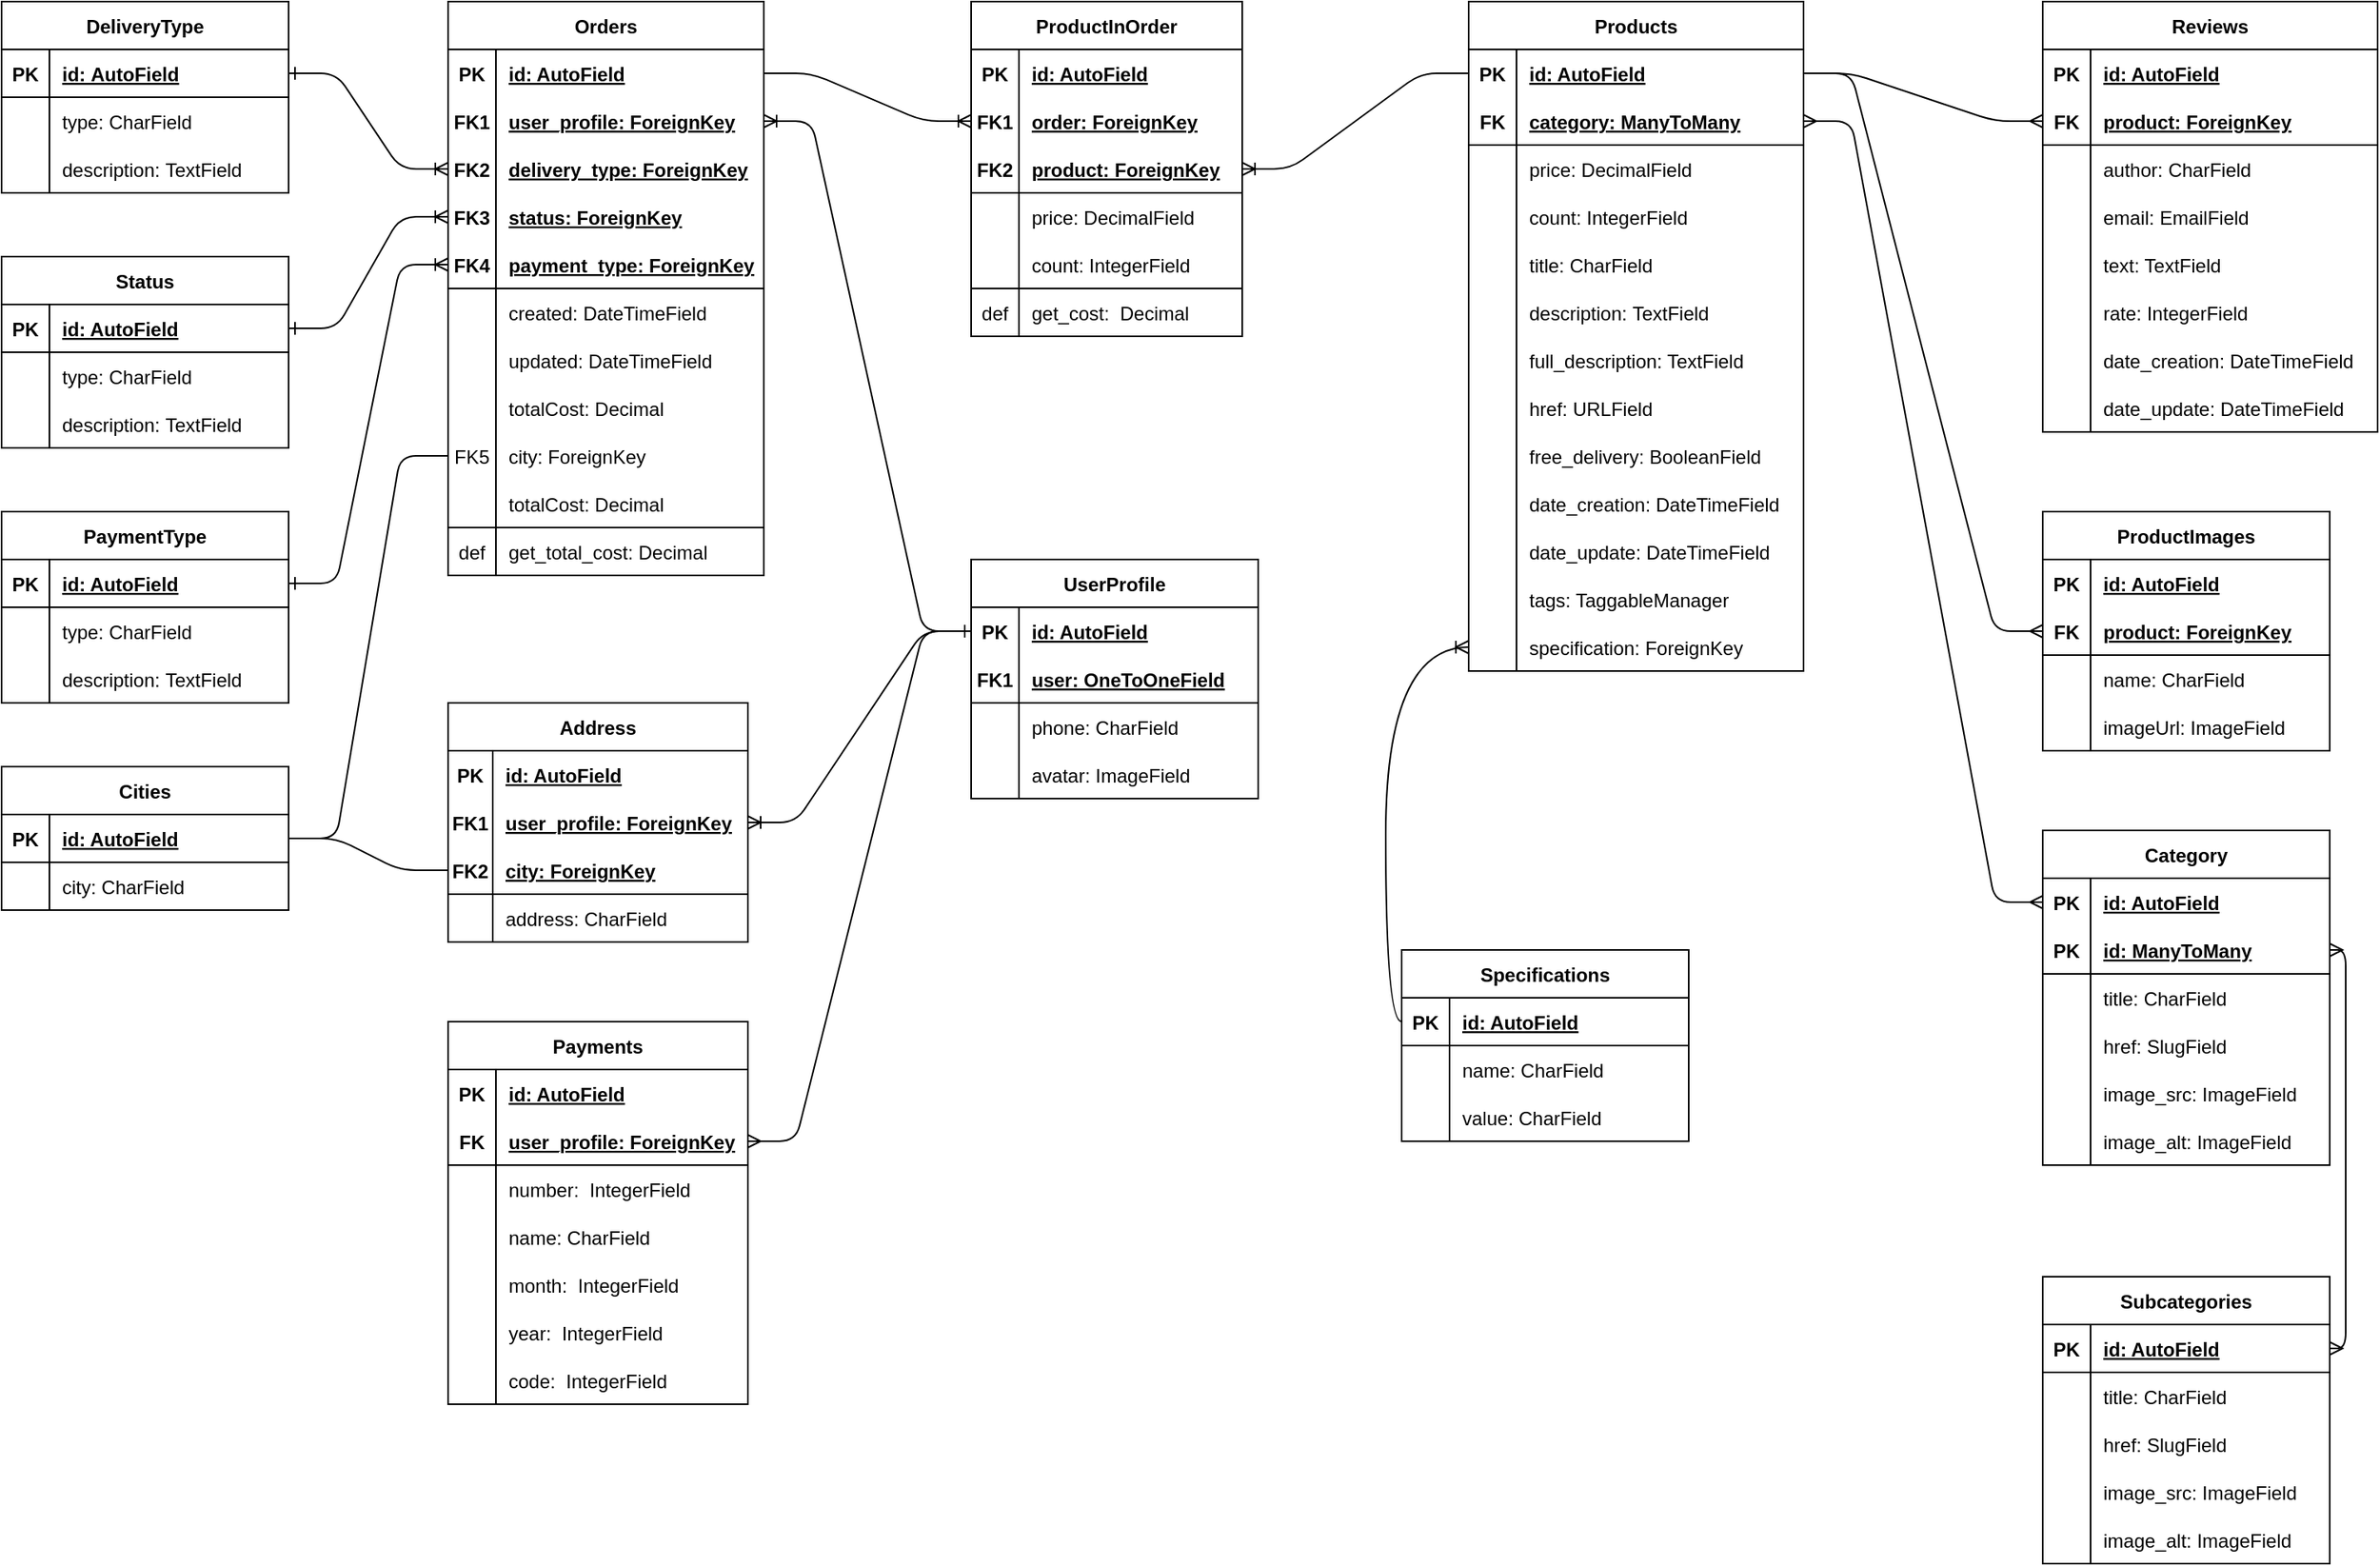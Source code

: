 <mxfile version="20.8.16" type="device"><diagram name="Page-1" id="c4acf3e9-155e-7222-9cf6-157b1a14988f"><mxGraphModel dx="1096" dy="892" grid="1" gridSize="10" guides="1" tooltips="1" connect="1" arrows="1" fold="1" page="1" pageScale="1" pageWidth="1654" pageHeight="1169" background="none" math="0" shadow="0"><root><mxCell id="0"/><mxCell id="1" parent="0"/><mxCell id="AvpGigau2qG-MTp2rP7V-32" value="Category" style="shape=table;startSize=30;container=1;collapsible=1;childLayout=tableLayout;fixedRows=1;rowLines=0;fontStyle=1;align=center;resizeLast=1;rounded=0;" parent="1" vertex="1"><mxGeometry x="1362" y="560" width="180" height="210" as="geometry"/></mxCell><mxCell id="AvpGigau2qG-MTp2rP7V-33" value="" style="shape=tableRow;horizontal=0;startSize=0;swimlaneHead=0;swimlaneBody=0;fillColor=none;collapsible=0;dropTarget=0;points=[[0,0.5],[1,0.5]];portConstraint=eastwest;top=0;left=0;right=0;bottom=0;rounded=0;" parent="AvpGigau2qG-MTp2rP7V-32" vertex="1"><mxGeometry y="30" width="180" height="30" as="geometry"/></mxCell><mxCell id="AvpGigau2qG-MTp2rP7V-34" value="PK" style="shape=partialRectangle;connectable=0;fillColor=none;top=0;left=0;bottom=0;right=0;fontStyle=1;overflow=hidden;rounded=0;" parent="AvpGigau2qG-MTp2rP7V-33" vertex="1"><mxGeometry width="30" height="30" as="geometry"><mxRectangle width="30" height="30" as="alternateBounds"/></mxGeometry></mxCell><mxCell id="AvpGigau2qG-MTp2rP7V-35" value="id: AutoField" style="shape=partialRectangle;connectable=0;fillColor=none;top=0;left=0;bottom=0;right=0;align=left;spacingLeft=6;fontStyle=5;overflow=hidden;rounded=0;" parent="AvpGigau2qG-MTp2rP7V-33" vertex="1"><mxGeometry x="30" width="150" height="30" as="geometry"><mxRectangle width="150" height="30" as="alternateBounds"/></mxGeometry></mxCell><mxCell id="Jx6MD5tmqirLSMthTNFJ-7" value="" style="shape=tableRow;horizontal=0;startSize=0;swimlaneHead=0;swimlaneBody=0;fillColor=none;collapsible=0;dropTarget=0;points=[[0,0.5],[1,0.5]];portConstraint=eastwest;top=0;left=0;right=0;bottom=1;rounded=0;" vertex="1" parent="AvpGigau2qG-MTp2rP7V-32"><mxGeometry y="60" width="180" height="30" as="geometry"/></mxCell><mxCell id="Jx6MD5tmqirLSMthTNFJ-8" value="PK" style="shape=partialRectangle;connectable=0;fillColor=none;top=0;left=0;bottom=0;right=0;fontStyle=1;overflow=hidden;rounded=0;" vertex="1" parent="Jx6MD5tmqirLSMthTNFJ-7"><mxGeometry width="30" height="30" as="geometry"><mxRectangle width="30" height="30" as="alternateBounds"/></mxGeometry></mxCell><mxCell id="Jx6MD5tmqirLSMthTNFJ-9" value="id: ManyToMany" style="shape=partialRectangle;connectable=0;fillColor=none;top=0;left=0;bottom=0;right=0;align=left;spacingLeft=6;fontStyle=5;overflow=hidden;rounded=0;" vertex="1" parent="Jx6MD5tmqirLSMthTNFJ-7"><mxGeometry x="30" width="150" height="30" as="geometry"><mxRectangle width="150" height="30" as="alternateBounds"/></mxGeometry></mxCell><mxCell id="AvpGigau2qG-MTp2rP7V-36" value="" style="shape=tableRow;horizontal=0;startSize=0;swimlaneHead=0;swimlaneBody=0;fillColor=none;collapsible=0;dropTarget=0;points=[[0,0.5],[1,0.5]];portConstraint=eastwest;top=0;left=0;right=0;bottom=0;rounded=0;" parent="AvpGigau2qG-MTp2rP7V-32" vertex="1"><mxGeometry y="90" width="180" height="30" as="geometry"/></mxCell><mxCell id="AvpGigau2qG-MTp2rP7V-37" value="" style="shape=partialRectangle;connectable=0;fillColor=none;top=0;left=0;bottom=0;right=0;editable=1;overflow=hidden;rounded=0;" parent="AvpGigau2qG-MTp2rP7V-36" vertex="1"><mxGeometry width="30" height="30" as="geometry"><mxRectangle width="30" height="30" as="alternateBounds"/></mxGeometry></mxCell><mxCell id="AvpGigau2qG-MTp2rP7V-38" value="title: CharField" style="shape=partialRectangle;connectable=0;fillColor=none;top=0;left=0;bottom=0;right=0;align=left;spacingLeft=6;overflow=hidden;rounded=0;" parent="AvpGigau2qG-MTp2rP7V-36" vertex="1"><mxGeometry x="30" width="150" height="30" as="geometry"><mxRectangle width="150" height="30" as="alternateBounds"/></mxGeometry></mxCell><mxCell id="AvpGigau2qG-MTp2rP7V-39" value="" style="shape=tableRow;horizontal=0;startSize=0;swimlaneHead=0;swimlaneBody=0;fillColor=none;collapsible=0;dropTarget=0;points=[[0,0.5],[1,0.5]];portConstraint=eastwest;top=0;left=0;right=0;bottom=0;rounded=0;" parent="AvpGigau2qG-MTp2rP7V-32" vertex="1"><mxGeometry y="120" width="180" height="30" as="geometry"/></mxCell><mxCell id="AvpGigau2qG-MTp2rP7V-40" value="" style="shape=partialRectangle;connectable=0;fillColor=none;top=0;left=0;bottom=0;right=0;editable=1;overflow=hidden;rounded=0;" parent="AvpGigau2qG-MTp2rP7V-39" vertex="1"><mxGeometry width="30" height="30" as="geometry"><mxRectangle width="30" height="30" as="alternateBounds"/></mxGeometry></mxCell><mxCell id="AvpGigau2qG-MTp2rP7V-41" value="href: SlugField" style="shape=partialRectangle;connectable=0;fillColor=none;top=0;left=0;bottom=0;right=0;align=left;spacingLeft=6;overflow=hidden;rounded=0;" parent="AvpGigau2qG-MTp2rP7V-39" vertex="1"><mxGeometry x="30" width="150" height="30" as="geometry"><mxRectangle width="150" height="30" as="alternateBounds"/></mxGeometry></mxCell><mxCell id="AvpGigau2qG-MTp2rP7V-42" value="" style="shape=tableRow;horizontal=0;startSize=0;swimlaneHead=0;swimlaneBody=0;fillColor=none;collapsible=0;dropTarget=0;points=[[0,0.5],[1,0.5]];portConstraint=eastwest;top=0;left=0;right=0;bottom=0;rounded=0;" parent="AvpGigau2qG-MTp2rP7V-32" vertex="1"><mxGeometry y="150" width="180" height="30" as="geometry"/></mxCell><mxCell id="AvpGigau2qG-MTp2rP7V-43" value="" style="shape=partialRectangle;connectable=0;fillColor=none;top=0;left=0;bottom=0;right=0;editable=1;overflow=hidden;rounded=0;" parent="AvpGigau2qG-MTp2rP7V-42" vertex="1"><mxGeometry width="30" height="30" as="geometry"><mxRectangle width="30" height="30" as="alternateBounds"/></mxGeometry></mxCell><mxCell id="AvpGigau2qG-MTp2rP7V-44" value="image_src: ImageField" style="shape=partialRectangle;connectable=0;fillColor=none;top=0;left=0;bottom=0;right=0;align=left;spacingLeft=6;overflow=hidden;rounded=0;" parent="AvpGigau2qG-MTp2rP7V-42" vertex="1"><mxGeometry x="30" width="150" height="30" as="geometry"><mxRectangle width="150" height="30" as="alternateBounds"/></mxGeometry></mxCell><mxCell id="AvpGigau2qG-MTp2rP7V-84" value="" style="shape=tableRow;horizontal=0;startSize=0;swimlaneHead=0;swimlaneBody=0;fillColor=none;collapsible=0;dropTarget=0;points=[[0,0.5],[1,0.5]];portConstraint=eastwest;top=0;left=0;right=0;bottom=0;rounded=0;" parent="AvpGigau2qG-MTp2rP7V-32" vertex="1"><mxGeometry y="180" width="180" height="30" as="geometry"/></mxCell><mxCell id="AvpGigau2qG-MTp2rP7V-85" value="" style="shape=partialRectangle;connectable=0;fillColor=none;top=0;left=0;bottom=0;right=0;editable=1;overflow=hidden;rounded=0;" parent="AvpGigau2qG-MTp2rP7V-84" vertex="1"><mxGeometry width="30" height="30" as="geometry"><mxRectangle width="30" height="30" as="alternateBounds"/></mxGeometry></mxCell><mxCell id="AvpGigau2qG-MTp2rP7V-86" value="image_alt: ImageField" style="shape=partialRectangle;connectable=0;fillColor=none;top=0;left=0;bottom=0;right=0;align=left;spacingLeft=6;overflow=hidden;rounded=0;" parent="AvpGigau2qG-MTp2rP7V-84" vertex="1"><mxGeometry x="30" width="150" height="30" as="geometry"><mxRectangle width="150" height="30" as="alternateBounds"/></mxGeometry></mxCell><mxCell id="AvpGigau2qG-MTp2rP7V-45" value="Subcategories" style="shape=table;startSize=30;container=1;collapsible=1;childLayout=tableLayout;fixedRows=1;rowLines=0;fontStyle=1;align=center;resizeLast=1;rounded=0;" parent="1" vertex="1"><mxGeometry x="1362" y="840" width="180" height="180" as="geometry"/></mxCell><mxCell id="AvpGigau2qG-MTp2rP7V-46" value="" style="shape=tableRow;horizontal=0;startSize=0;swimlaneHead=0;swimlaneBody=0;fillColor=none;collapsible=0;dropTarget=0;points=[[0,0.5],[1,0.5]];portConstraint=eastwest;top=0;left=0;right=0;bottom=1;rounded=0;" parent="AvpGigau2qG-MTp2rP7V-45" vertex="1"><mxGeometry y="30" width="180" height="30" as="geometry"/></mxCell><mxCell id="AvpGigau2qG-MTp2rP7V-47" value="PK" style="shape=partialRectangle;connectable=0;fillColor=none;top=0;left=0;bottom=0;right=0;fontStyle=1;overflow=hidden;rounded=0;" parent="AvpGigau2qG-MTp2rP7V-46" vertex="1"><mxGeometry width="30" height="30" as="geometry"><mxRectangle width="30" height="30" as="alternateBounds"/></mxGeometry></mxCell><mxCell id="AvpGigau2qG-MTp2rP7V-48" value="id: AutoField" style="shape=partialRectangle;connectable=0;fillColor=none;top=0;left=0;bottom=0;right=0;align=left;spacingLeft=6;fontStyle=5;overflow=hidden;rounded=0;" parent="AvpGigau2qG-MTp2rP7V-46" vertex="1"><mxGeometry x="30" width="150" height="30" as="geometry"><mxRectangle width="150" height="30" as="alternateBounds"/></mxGeometry></mxCell><mxCell id="AvpGigau2qG-MTp2rP7V-52" value="" style="shape=tableRow;horizontal=0;startSize=0;swimlaneHead=0;swimlaneBody=0;fillColor=none;collapsible=0;dropTarget=0;points=[[0,0.5],[1,0.5]];portConstraint=eastwest;top=0;left=0;right=0;bottom=0;rounded=0;" parent="AvpGigau2qG-MTp2rP7V-45" vertex="1"><mxGeometry y="60" width="180" height="30" as="geometry"/></mxCell><mxCell id="AvpGigau2qG-MTp2rP7V-53" value="" style="shape=partialRectangle;connectable=0;fillColor=none;top=0;left=0;bottom=0;right=0;editable=1;overflow=hidden;rounded=0;" parent="AvpGigau2qG-MTp2rP7V-52" vertex="1"><mxGeometry width="30" height="30" as="geometry"><mxRectangle width="30" height="30" as="alternateBounds"/></mxGeometry></mxCell><mxCell id="AvpGigau2qG-MTp2rP7V-54" value="title: CharField" style="shape=partialRectangle;connectable=0;fillColor=none;top=0;left=0;bottom=0;right=0;align=left;spacingLeft=6;overflow=hidden;rounded=0;" parent="AvpGigau2qG-MTp2rP7V-52" vertex="1"><mxGeometry x="30" width="150" height="30" as="geometry"><mxRectangle width="150" height="30" as="alternateBounds"/></mxGeometry></mxCell><mxCell id="AvpGigau2qG-MTp2rP7V-55" value="" style="shape=tableRow;horizontal=0;startSize=0;swimlaneHead=0;swimlaneBody=0;fillColor=none;collapsible=0;dropTarget=0;points=[[0,0.5],[1,0.5]];portConstraint=eastwest;top=0;left=0;right=0;bottom=0;rounded=0;" parent="AvpGigau2qG-MTp2rP7V-45" vertex="1"><mxGeometry y="90" width="180" height="30" as="geometry"/></mxCell><mxCell id="AvpGigau2qG-MTp2rP7V-56" value="" style="shape=partialRectangle;connectable=0;fillColor=none;top=0;left=0;bottom=0;right=0;editable=1;overflow=hidden;rounded=0;" parent="AvpGigau2qG-MTp2rP7V-55" vertex="1"><mxGeometry width="30" height="30" as="geometry"><mxRectangle width="30" height="30" as="alternateBounds"/></mxGeometry></mxCell><mxCell id="AvpGigau2qG-MTp2rP7V-57" value="href: SlugField" style="shape=partialRectangle;connectable=0;fillColor=none;top=0;left=0;bottom=0;right=0;align=left;spacingLeft=6;overflow=hidden;rounded=0;" parent="AvpGigau2qG-MTp2rP7V-55" vertex="1"><mxGeometry x="30" width="150" height="30" as="geometry"><mxRectangle width="150" height="30" as="alternateBounds"/></mxGeometry></mxCell><mxCell id="AvpGigau2qG-MTp2rP7V-59" value="" style="shape=tableRow;horizontal=0;startSize=0;swimlaneHead=0;swimlaneBody=0;fillColor=none;collapsible=0;dropTarget=0;points=[[0,0.5],[1,0.5]];portConstraint=eastwest;top=0;left=0;right=0;bottom=0;rounded=0;" parent="AvpGigau2qG-MTp2rP7V-45" vertex="1"><mxGeometry y="120" width="180" height="30" as="geometry"/></mxCell><mxCell id="AvpGigau2qG-MTp2rP7V-60" value="" style="shape=partialRectangle;connectable=0;fillColor=none;top=0;left=0;bottom=0;right=0;editable=1;overflow=hidden;rounded=0;" parent="AvpGigau2qG-MTp2rP7V-59" vertex="1"><mxGeometry width="30" height="30" as="geometry"><mxRectangle width="30" height="30" as="alternateBounds"/></mxGeometry></mxCell><mxCell id="AvpGigau2qG-MTp2rP7V-61" value="image_src: ImageField" style="shape=partialRectangle;connectable=0;fillColor=none;top=0;left=0;bottom=0;right=0;align=left;spacingLeft=6;overflow=hidden;rounded=0;" parent="AvpGigau2qG-MTp2rP7V-59" vertex="1"><mxGeometry x="30" width="150" height="30" as="geometry"><mxRectangle width="150" height="30" as="alternateBounds"/></mxGeometry></mxCell><mxCell id="AvpGigau2qG-MTp2rP7V-62" value="" style="shape=tableRow;horizontal=0;startSize=0;swimlaneHead=0;swimlaneBody=0;fillColor=none;collapsible=0;dropTarget=0;points=[[0,0.5],[1,0.5]];portConstraint=eastwest;top=0;left=0;right=0;bottom=0;rounded=0;" parent="AvpGigau2qG-MTp2rP7V-45" vertex="1"><mxGeometry y="150" width="180" height="30" as="geometry"/></mxCell><mxCell id="AvpGigau2qG-MTp2rP7V-63" value="" style="shape=partialRectangle;connectable=0;fillColor=none;top=0;left=0;bottom=0;right=0;editable=1;overflow=hidden;rounded=0;" parent="AvpGigau2qG-MTp2rP7V-62" vertex="1"><mxGeometry width="30" height="30" as="geometry"><mxRectangle width="30" height="30" as="alternateBounds"/></mxGeometry></mxCell><mxCell id="AvpGigau2qG-MTp2rP7V-64" value="image_alt: ImageField" style="shape=partialRectangle;connectable=0;fillColor=none;top=0;left=0;bottom=0;right=0;align=left;spacingLeft=6;overflow=hidden;rounded=0;" parent="AvpGigau2qG-MTp2rP7V-62" vertex="1"><mxGeometry x="30" width="150" height="30" as="geometry"><mxRectangle width="150" height="30" as="alternateBounds"/></mxGeometry></mxCell><mxCell id="AvpGigau2qG-MTp2rP7V-103" value="Products" style="shape=table;startSize=30;container=1;collapsible=1;childLayout=tableLayout;fixedRows=1;rowLines=0;fontStyle=1;align=center;resizeLast=1;rounded=0;" parent="1" vertex="1"><mxGeometry x="1002" y="40" width="210" height="420" as="geometry"/></mxCell><mxCell id="AvpGigau2qG-MTp2rP7V-104" value="" style="shape=tableRow;horizontal=0;startSize=0;swimlaneHead=0;swimlaneBody=0;fillColor=none;collapsible=0;dropTarget=0;points=[[0,0.5],[1,0.5]];portConstraint=eastwest;top=0;left=0;right=0;bottom=0;rounded=0;" parent="AvpGigau2qG-MTp2rP7V-103" vertex="1"><mxGeometry y="30" width="210" height="30" as="geometry"/></mxCell><mxCell id="AvpGigau2qG-MTp2rP7V-105" value="PK" style="shape=partialRectangle;connectable=0;fillColor=none;top=0;left=0;bottom=0;right=0;fontStyle=1;overflow=hidden;rounded=0;" parent="AvpGigau2qG-MTp2rP7V-104" vertex="1"><mxGeometry width="30" height="30" as="geometry"><mxRectangle width="30" height="30" as="alternateBounds"/></mxGeometry></mxCell><mxCell id="AvpGigau2qG-MTp2rP7V-106" value="id: AutoField" style="shape=partialRectangle;connectable=0;fillColor=none;top=0;left=0;bottom=0;right=0;align=left;spacingLeft=6;fontStyle=5;overflow=hidden;rounded=0;" parent="AvpGigau2qG-MTp2rP7V-104" vertex="1"><mxGeometry x="30" width="180" height="30" as="geometry"><mxRectangle width="180" height="30" as="alternateBounds"/></mxGeometry></mxCell><mxCell id="AvpGigau2qG-MTp2rP7V-107" value="" style="shape=tableRow;horizontal=0;startSize=0;swimlaneHead=0;swimlaneBody=0;fillColor=none;collapsible=0;dropTarget=0;points=[[0,0.5],[1,0.5]];portConstraint=eastwest;top=0;left=0;right=0;bottom=1;rounded=0;" parent="AvpGigau2qG-MTp2rP7V-103" vertex="1"><mxGeometry y="60" width="210" height="30" as="geometry"/></mxCell><mxCell id="AvpGigau2qG-MTp2rP7V-108" value="FK" style="shape=partialRectangle;connectable=0;fillColor=none;top=0;left=0;bottom=0;right=0;fontStyle=1;overflow=hidden;rounded=0;" parent="AvpGigau2qG-MTp2rP7V-107" vertex="1"><mxGeometry width="30" height="30" as="geometry"><mxRectangle width="30" height="30" as="alternateBounds"/></mxGeometry></mxCell><mxCell id="AvpGigau2qG-MTp2rP7V-109" value="category: ManyToMany" style="shape=partialRectangle;connectable=0;fillColor=none;top=0;left=0;bottom=0;right=0;align=left;spacingLeft=6;fontStyle=5;overflow=hidden;rounded=0;" parent="AvpGigau2qG-MTp2rP7V-107" vertex="1"><mxGeometry x="30" width="180" height="30" as="geometry"><mxRectangle width="180" height="30" as="alternateBounds"/></mxGeometry></mxCell><mxCell id="AvpGigau2qG-MTp2rP7V-110" value="" style="shape=tableRow;horizontal=0;startSize=0;swimlaneHead=0;swimlaneBody=0;fillColor=none;collapsible=0;dropTarget=0;points=[[0,0.5],[1,0.5]];portConstraint=eastwest;top=0;left=0;right=0;bottom=0;rounded=0;" parent="AvpGigau2qG-MTp2rP7V-103" vertex="1"><mxGeometry y="90" width="210" height="30" as="geometry"/></mxCell><mxCell id="AvpGigau2qG-MTp2rP7V-111" value="" style="shape=partialRectangle;connectable=0;fillColor=none;top=0;left=0;bottom=0;right=0;editable=1;overflow=hidden;rounded=0;" parent="AvpGigau2qG-MTp2rP7V-110" vertex="1"><mxGeometry width="30" height="30" as="geometry"><mxRectangle width="30" height="30" as="alternateBounds"/></mxGeometry></mxCell><mxCell id="AvpGigau2qG-MTp2rP7V-112" value="price: DecimalField" style="shape=partialRectangle;connectable=0;fillColor=none;top=0;left=0;bottom=0;right=0;align=left;spacingLeft=6;overflow=hidden;rounded=0;" parent="AvpGigau2qG-MTp2rP7V-110" vertex="1"><mxGeometry x="30" width="180" height="30" as="geometry"><mxRectangle width="180" height="30" as="alternateBounds"/></mxGeometry></mxCell><mxCell id="AvpGigau2qG-MTp2rP7V-113" value="" style="shape=tableRow;horizontal=0;startSize=0;swimlaneHead=0;swimlaneBody=0;fillColor=none;collapsible=0;dropTarget=0;points=[[0,0.5],[1,0.5]];portConstraint=eastwest;top=0;left=0;right=0;bottom=0;rounded=0;" parent="AvpGigau2qG-MTp2rP7V-103" vertex="1"><mxGeometry y="120" width="210" height="30" as="geometry"/></mxCell><mxCell id="AvpGigau2qG-MTp2rP7V-114" value="" style="shape=partialRectangle;connectable=0;fillColor=none;top=0;left=0;bottom=0;right=0;editable=1;overflow=hidden;rounded=0;" parent="AvpGigau2qG-MTp2rP7V-113" vertex="1"><mxGeometry width="30" height="30" as="geometry"><mxRectangle width="30" height="30" as="alternateBounds"/></mxGeometry></mxCell><mxCell id="AvpGigau2qG-MTp2rP7V-115" value="count: IntegerField" style="shape=partialRectangle;connectable=0;fillColor=none;top=0;left=0;bottom=0;right=0;align=left;spacingLeft=6;overflow=hidden;rounded=0;" parent="AvpGigau2qG-MTp2rP7V-113" vertex="1"><mxGeometry x="30" width="180" height="30" as="geometry"><mxRectangle width="180" height="30" as="alternateBounds"/></mxGeometry></mxCell><mxCell id="AvpGigau2qG-MTp2rP7V-120" value="" style="shape=tableRow;horizontal=0;startSize=0;swimlaneHead=0;swimlaneBody=0;fillColor=none;collapsible=0;dropTarget=0;points=[[0,0.5],[1,0.5]];portConstraint=eastwest;top=0;left=0;right=0;bottom=0;rounded=0;" parent="AvpGigau2qG-MTp2rP7V-103" vertex="1"><mxGeometry y="150" width="210" height="30" as="geometry"/></mxCell><mxCell id="AvpGigau2qG-MTp2rP7V-121" value="" style="shape=partialRectangle;connectable=0;fillColor=none;top=0;left=0;bottom=0;right=0;editable=1;overflow=hidden;rounded=0;" parent="AvpGigau2qG-MTp2rP7V-120" vertex="1"><mxGeometry width="30" height="30" as="geometry"><mxRectangle width="30" height="30" as="alternateBounds"/></mxGeometry></mxCell><mxCell id="AvpGigau2qG-MTp2rP7V-122" value="title: CharField" style="shape=partialRectangle;connectable=0;fillColor=none;top=0;left=0;bottom=0;right=0;align=left;spacingLeft=6;overflow=hidden;rounded=0;" parent="AvpGigau2qG-MTp2rP7V-120" vertex="1"><mxGeometry x="30" width="180" height="30" as="geometry"><mxRectangle width="180" height="30" as="alternateBounds"/></mxGeometry></mxCell><mxCell id="AvpGigau2qG-MTp2rP7V-123" value="" style="shape=tableRow;horizontal=0;startSize=0;swimlaneHead=0;swimlaneBody=0;fillColor=none;collapsible=0;dropTarget=0;points=[[0,0.5],[1,0.5]];portConstraint=eastwest;top=0;left=0;right=0;bottom=0;rounded=0;" parent="AvpGigau2qG-MTp2rP7V-103" vertex="1"><mxGeometry y="180" width="210" height="30" as="geometry"/></mxCell><mxCell id="AvpGigau2qG-MTp2rP7V-124" value="" style="shape=partialRectangle;connectable=0;fillColor=none;top=0;left=0;bottom=0;right=0;editable=1;overflow=hidden;rounded=0;" parent="AvpGigau2qG-MTp2rP7V-123" vertex="1"><mxGeometry width="30" height="30" as="geometry"><mxRectangle width="30" height="30" as="alternateBounds"/></mxGeometry></mxCell><mxCell id="AvpGigau2qG-MTp2rP7V-125" value="description: TextField" style="shape=partialRectangle;connectable=0;fillColor=none;top=0;left=0;bottom=0;right=0;align=left;spacingLeft=6;overflow=hidden;rounded=0;" parent="AvpGigau2qG-MTp2rP7V-123" vertex="1"><mxGeometry x="30" width="180" height="30" as="geometry"><mxRectangle width="180" height="30" as="alternateBounds"/></mxGeometry></mxCell><mxCell id="AvpGigau2qG-MTp2rP7V-126" value="" style="shape=tableRow;horizontal=0;startSize=0;swimlaneHead=0;swimlaneBody=0;fillColor=none;collapsible=0;dropTarget=0;points=[[0,0.5],[1,0.5]];portConstraint=eastwest;top=0;left=0;right=0;bottom=0;rounded=0;" parent="AvpGigau2qG-MTp2rP7V-103" vertex="1"><mxGeometry y="210" width="210" height="30" as="geometry"/></mxCell><mxCell id="AvpGigau2qG-MTp2rP7V-127" value="" style="shape=partialRectangle;connectable=0;fillColor=none;top=0;left=0;bottom=0;right=0;editable=1;overflow=hidden;rounded=0;" parent="AvpGigau2qG-MTp2rP7V-126" vertex="1"><mxGeometry width="30" height="30" as="geometry"><mxRectangle width="30" height="30" as="alternateBounds"/></mxGeometry></mxCell><mxCell id="AvpGigau2qG-MTp2rP7V-128" value="full_description: TextField" style="shape=partialRectangle;connectable=0;fillColor=none;top=0;left=0;bottom=0;right=0;align=left;spacingLeft=6;overflow=hidden;rounded=0;" parent="AvpGigau2qG-MTp2rP7V-126" vertex="1"><mxGeometry x="30" width="180" height="30" as="geometry"><mxRectangle width="180" height="30" as="alternateBounds"/></mxGeometry></mxCell><mxCell id="AvpGigau2qG-MTp2rP7V-129" value="" style="shape=tableRow;horizontal=0;startSize=0;swimlaneHead=0;swimlaneBody=0;fillColor=none;collapsible=0;dropTarget=0;points=[[0,0.5],[1,0.5]];portConstraint=eastwest;top=0;left=0;right=0;bottom=0;rounded=0;" parent="AvpGigau2qG-MTp2rP7V-103" vertex="1"><mxGeometry y="240" width="210" height="30" as="geometry"/></mxCell><mxCell id="AvpGigau2qG-MTp2rP7V-130" value="" style="shape=partialRectangle;connectable=0;fillColor=none;top=0;left=0;bottom=0;right=0;editable=1;overflow=hidden;rounded=0;" parent="AvpGigau2qG-MTp2rP7V-129" vertex="1"><mxGeometry width="30" height="30" as="geometry"><mxRectangle width="30" height="30" as="alternateBounds"/></mxGeometry></mxCell><mxCell id="AvpGigau2qG-MTp2rP7V-131" value="href: URLField" style="shape=partialRectangle;connectable=0;fillColor=none;top=0;left=0;bottom=0;right=0;align=left;spacingLeft=6;overflow=hidden;rounded=0;" parent="AvpGigau2qG-MTp2rP7V-129" vertex="1"><mxGeometry x="30" width="180" height="30" as="geometry"><mxRectangle width="180" height="30" as="alternateBounds"/></mxGeometry></mxCell><mxCell id="AvpGigau2qG-MTp2rP7V-132" value="" style="shape=tableRow;horizontal=0;startSize=0;swimlaneHead=0;swimlaneBody=0;fillColor=none;collapsible=0;dropTarget=0;points=[[0,0.5],[1,0.5]];portConstraint=eastwest;top=0;left=0;right=0;bottom=0;rounded=0;" parent="AvpGigau2qG-MTp2rP7V-103" vertex="1"><mxGeometry y="270" width="210" height="30" as="geometry"/></mxCell><mxCell id="AvpGigau2qG-MTp2rP7V-133" value="" style="shape=partialRectangle;connectable=0;fillColor=none;top=0;left=0;bottom=0;right=0;editable=1;overflow=hidden;rounded=0;" parent="AvpGigau2qG-MTp2rP7V-132" vertex="1"><mxGeometry width="30" height="30" as="geometry"><mxRectangle width="30" height="30" as="alternateBounds"/></mxGeometry></mxCell><mxCell id="AvpGigau2qG-MTp2rP7V-134" value="free_delivery: BooleanField" style="shape=partialRectangle;connectable=0;fillColor=none;top=0;left=0;bottom=0;right=0;align=left;spacingLeft=6;overflow=hidden;rounded=0;" parent="AvpGigau2qG-MTp2rP7V-132" vertex="1"><mxGeometry x="30" width="180" height="30" as="geometry"><mxRectangle width="180" height="30" as="alternateBounds"/></mxGeometry></mxCell><mxCell id="AvpGigau2qG-MTp2rP7V-135" value="" style="shape=tableRow;horizontal=0;startSize=0;swimlaneHead=0;swimlaneBody=0;fillColor=none;collapsible=0;dropTarget=0;points=[[0,0.5],[1,0.5]];portConstraint=eastwest;top=0;left=0;right=0;bottom=0;rounded=0;" parent="AvpGigau2qG-MTp2rP7V-103" vertex="1"><mxGeometry y="300" width="210" height="30" as="geometry"/></mxCell><mxCell id="AvpGigau2qG-MTp2rP7V-136" value="" style="shape=partialRectangle;connectable=0;fillColor=none;top=0;left=0;bottom=0;right=0;editable=1;overflow=hidden;rounded=0;" parent="AvpGigau2qG-MTp2rP7V-135" vertex="1"><mxGeometry width="30" height="30" as="geometry"><mxRectangle width="30" height="30" as="alternateBounds"/></mxGeometry></mxCell><mxCell id="AvpGigau2qG-MTp2rP7V-137" value="date_creation: DateTimeField " style="shape=partialRectangle;connectable=0;fillColor=none;top=0;left=0;bottom=0;right=0;align=left;spacingLeft=6;overflow=hidden;rounded=0;" parent="AvpGigau2qG-MTp2rP7V-135" vertex="1"><mxGeometry x="30" width="180" height="30" as="geometry"><mxRectangle width="180" height="30" as="alternateBounds"/></mxGeometry></mxCell><mxCell id="AvpGigau2qG-MTp2rP7V-169" value="" style="shape=tableRow;horizontal=0;startSize=0;swimlaneHead=0;swimlaneBody=0;fillColor=none;collapsible=0;dropTarget=0;points=[[0,0.5],[1,0.5]];portConstraint=eastwest;top=0;left=0;right=0;bottom=0;rounded=0;" parent="AvpGigau2qG-MTp2rP7V-103" vertex="1"><mxGeometry y="330" width="210" height="30" as="geometry"/></mxCell><mxCell id="AvpGigau2qG-MTp2rP7V-170" value="" style="shape=partialRectangle;connectable=0;fillColor=none;top=0;left=0;bottom=0;right=0;editable=1;overflow=hidden;rounded=0;" parent="AvpGigau2qG-MTp2rP7V-169" vertex="1"><mxGeometry width="30" height="30" as="geometry"><mxRectangle width="30" height="30" as="alternateBounds"/></mxGeometry></mxCell><mxCell id="AvpGigau2qG-MTp2rP7V-171" value="date_update: DateTimeField " style="shape=partialRectangle;connectable=0;fillColor=none;top=0;left=0;bottom=0;right=0;align=left;spacingLeft=6;overflow=hidden;rounded=0;" parent="AvpGigau2qG-MTp2rP7V-169" vertex="1"><mxGeometry x="30" width="180" height="30" as="geometry"><mxRectangle width="180" height="30" as="alternateBounds"/></mxGeometry></mxCell><mxCell id="AvpGigau2qG-MTp2rP7V-199" value="" style="shape=tableRow;horizontal=0;startSize=0;swimlaneHead=0;swimlaneBody=0;fillColor=none;collapsible=0;dropTarget=0;points=[[0,0.5],[1,0.5]];portConstraint=eastwest;top=0;left=0;right=0;bottom=0;rounded=0;" parent="AvpGigau2qG-MTp2rP7V-103" vertex="1"><mxGeometry y="360" width="210" height="30" as="geometry"/></mxCell><mxCell id="AvpGigau2qG-MTp2rP7V-200" value="" style="shape=partialRectangle;connectable=0;fillColor=none;top=0;left=0;bottom=0;right=0;editable=1;overflow=hidden;rounded=0;" parent="AvpGigau2qG-MTp2rP7V-199" vertex="1"><mxGeometry width="30" height="30" as="geometry"><mxRectangle width="30" height="30" as="alternateBounds"/></mxGeometry></mxCell><mxCell id="AvpGigau2qG-MTp2rP7V-201" value="tags: TaggableManager" style="shape=partialRectangle;connectable=0;fillColor=none;top=0;left=0;bottom=0;right=0;align=left;spacingLeft=6;overflow=hidden;rounded=0;" parent="AvpGigau2qG-MTp2rP7V-199" vertex="1"><mxGeometry x="30" width="180" height="30" as="geometry"><mxRectangle width="180" height="30" as="alternateBounds"/></mxGeometry></mxCell><mxCell id="Jx6MD5tmqirLSMthTNFJ-3" value="" style="shape=tableRow;horizontal=0;startSize=0;swimlaneHead=0;swimlaneBody=0;fillColor=none;collapsible=0;dropTarget=0;points=[[0,0.5],[1,0.5]];portConstraint=eastwest;top=0;left=0;right=0;bottom=0;rounded=0;" vertex="1" parent="AvpGigau2qG-MTp2rP7V-103"><mxGeometry y="390" width="210" height="30" as="geometry"/></mxCell><mxCell id="Jx6MD5tmqirLSMthTNFJ-4" value="" style="shape=partialRectangle;connectable=0;fillColor=none;top=0;left=0;bottom=0;right=0;editable=1;overflow=hidden;rounded=0;" vertex="1" parent="Jx6MD5tmqirLSMthTNFJ-3"><mxGeometry width="30" height="30" as="geometry"><mxRectangle width="30" height="30" as="alternateBounds"/></mxGeometry></mxCell><mxCell id="Jx6MD5tmqirLSMthTNFJ-5" value="specification: ForeignKey" style="shape=partialRectangle;connectable=0;fillColor=none;top=0;left=0;bottom=0;right=0;align=left;spacingLeft=6;overflow=hidden;rounded=0;" vertex="1" parent="Jx6MD5tmqirLSMthTNFJ-3"><mxGeometry x="30" width="180" height="30" as="geometry"><mxRectangle width="180" height="30" as="alternateBounds"/></mxGeometry></mxCell><mxCell id="AvpGigau2qG-MTp2rP7V-118" value="" style="edgeStyle=entityRelationEdgeStyle;fontSize=12;html=1;endArrow=ERmany;entryX=1;entryY=0.5;entryDx=0;entryDy=0;exitX=0;exitY=0.5;exitDx=0;exitDy=0;rounded=1;startArrow=ERmany;startFill=0;endFill=0;elbow=vertical;" parent="1" source="AvpGigau2qG-MTp2rP7V-33" target="AvpGigau2qG-MTp2rP7V-107" edge="1"><mxGeometry width="100" height="100" relative="1" as="geometry"><mxPoint x="1252" y="470" as="sourcePoint"/><mxPoint x="1352" y="370" as="targetPoint"/></mxGeometry></mxCell><mxCell id="AvpGigau2qG-MTp2rP7V-119" value="" style="fontSize=12;html=1;endArrow=ERmany;endFill=0;exitX=1;exitY=0.5;exitDx=0;exitDy=0;edgeStyle=orthogonalEdgeStyle;entryX=1;entryY=0.5;entryDx=0;entryDy=0;startArrow=ERmany;startFill=0;" parent="1" source="Jx6MD5tmqirLSMthTNFJ-7" target="AvpGigau2qG-MTp2rP7V-46" edge="1"><mxGeometry width="100" height="100" relative="1" as="geometry"><mxPoint x="1430" y="785" as="sourcePoint"/><mxPoint x="1570" y="875" as="targetPoint"/></mxGeometry></mxCell><mxCell id="AvpGigau2qG-MTp2rP7V-185" value="ProductImages" style="shape=table;startSize=30;container=1;collapsible=1;childLayout=tableLayout;fixedRows=1;rowLines=0;fontStyle=1;align=center;resizeLast=1;" parent="1" vertex="1"><mxGeometry x="1362" y="360" width="180" height="150" as="geometry"/></mxCell><mxCell id="AvpGigau2qG-MTp2rP7V-186" value="" style="shape=tableRow;horizontal=0;startSize=0;swimlaneHead=0;swimlaneBody=0;fillColor=none;collapsible=0;dropTarget=0;points=[[0,0.5],[1,0.5]];portConstraint=eastwest;top=0;left=0;right=0;bottom=0;" parent="AvpGigau2qG-MTp2rP7V-185" vertex="1"><mxGeometry y="30" width="180" height="30" as="geometry"/></mxCell><mxCell id="AvpGigau2qG-MTp2rP7V-187" value="PK" style="shape=partialRectangle;connectable=0;fillColor=none;top=0;left=0;bottom=0;right=0;fontStyle=1;overflow=hidden;" parent="AvpGigau2qG-MTp2rP7V-186" vertex="1"><mxGeometry width="30" height="30" as="geometry"><mxRectangle width="30" height="30" as="alternateBounds"/></mxGeometry></mxCell><mxCell id="AvpGigau2qG-MTp2rP7V-188" value="id: AutoField" style="shape=partialRectangle;connectable=0;fillColor=none;top=0;left=0;bottom=0;right=0;align=left;spacingLeft=6;fontStyle=5;overflow=hidden;" parent="AvpGigau2qG-MTp2rP7V-186" vertex="1"><mxGeometry x="30" width="150" height="30" as="geometry"><mxRectangle width="150" height="30" as="alternateBounds"/></mxGeometry></mxCell><mxCell id="AvpGigau2qG-MTp2rP7V-189" value="" style="shape=tableRow;horizontal=0;startSize=0;swimlaneHead=0;swimlaneBody=0;fillColor=none;collapsible=0;dropTarget=0;points=[[0,0.5],[1,0.5]];portConstraint=eastwest;top=0;left=0;right=0;bottom=1;" parent="AvpGigau2qG-MTp2rP7V-185" vertex="1"><mxGeometry y="60" width="180" height="30" as="geometry"/></mxCell><mxCell id="AvpGigau2qG-MTp2rP7V-190" value="FK" style="shape=partialRectangle;connectable=0;fillColor=none;top=0;left=0;bottom=0;right=0;fontStyle=1;overflow=hidden;" parent="AvpGigau2qG-MTp2rP7V-189" vertex="1"><mxGeometry width="30" height="30" as="geometry"><mxRectangle width="30" height="30" as="alternateBounds"/></mxGeometry></mxCell><mxCell id="AvpGigau2qG-MTp2rP7V-191" value="product: ForeignKey" style="shape=partialRectangle;connectable=0;fillColor=none;top=0;left=0;bottom=0;right=0;align=left;spacingLeft=6;fontStyle=5;overflow=hidden;" parent="AvpGigau2qG-MTp2rP7V-189" vertex="1"><mxGeometry x="30" width="150" height="30" as="geometry"><mxRectangle width="150" height="30" as="alternateBounds"/></mxGeometry></mxCell><mxCell id="AvpGigau2qG-MTp2rP7V-192" value="" style="shape=tableRow;horizontal=0;startSize=0;swimlaneHead=0;swimlaneBody=0;fillColor=none;collapsible=0;dropTarget=0;points=[[0,0.5],[1,0.5]];portConstraint=eastwest;top=0;left=0;right=0;bottom=0;" parent="AvpGigau2qG-MTp2rP7V-185" vertex="1"><mxGeometry y="90" width="180" height="30" as="geometry"/></mxCell><mxCell id="AvpGigau2qG-MTp2rP7V-193" value="" style="shape=partialRectangle;connectable=0;fillColor=none;top=0;left=0;bottom=0;right=0;editable=1;overflow=hidden;" parent="AvpGigau2qG-MTp2rP7V-192" vertex="1"><mxGeometry width="30" height="30" as="geometry"><mxRectangle width="30" height="30" as="alternateBounds"/></mxGeometry></mxCell><mxCell id="AvpGigau2qG-MTp2rP7V-194" value="name: CharField" style="shape=partialRectangle;connectable=0;fillColor=none;top=0;left=0;bottom=0;right=0;align=left;spacingLeft=6;overflow=hidden;" parent="AvpGigau2qG-MTp2rP7V-192" vertex="1"><mxGeometry x="30" width="150" height="30" as="geometry"><mxRectangle width="150" height="30" as="alternateBounds"/></mxGeometry></mxCell><mxCell id="AvpGigau2qG-MTp2rP7V-195" value="" style="shape=tableRow;horizontal=0;startSize=0;swimlaneHead=0;swimlaneBody=0;fillColor=none;collapsible=0;dropTarget=0;points=[[0,0.5],[1,0.5]];portConstraint=eastwest;top=0;left=0;right=0;bottom=0;" parent="AvpGigau2qG-MTp2rP7V-185" vertex="1"><mxGeometry y="120" width="180" height="30" as="geometry"/></mxCell><mxCell id="AvpGigau2qG-MTp2rP7V-196" value="" style="shape=partialRectangle;connectable=0;fillColor=none;top=0;left=0;bottom=0;right=0;editable=1;overflow=hidden;" parent="AvpGigau2qG-MTp2rP7V-195" vertex="1"><mxGeometry width="30" height="30" as="geometry"><mxRectangle width="30" height="30" as="alternateBounds"/></mxGeometry></mxCell><mxCell id="AvpGigau2qG-MTp2rP7V-197" value="imageUrl: ImageField" style="shape=partialRectangle;connectable=0;fillColor=none;top=0;left=0;bottom=0;right=0;align=left;spacingLeft=6;overflow=hidden;" parent="AvpGigau2qG-MTp2rP7V-195" vertex="1"><mxGeometry x="30" width="150" height="30" as="geometry"><mxRectangle width="150" height="30" as="alternateBounds"/></mxGeometry></mxCell><mxCell id="AvpGigau2qG-MTp2rP7V-198" value="" style="edgeStyle=entityRelationEdgeStyle;fontSize=12;html=1;endArrow=ERmany;entryX=0;entryY=0.5;entryDx=0;entryDy=0;exitX=1;exitY=0.5;exitDx=0;exitDy=0;rounded=1;endFill=0;" parent="1" source="AvpGigau2qG-MTp2rP7V-104" target="AvpGigau2qG-MTp2rP7V-189" edge="1"><mxGeometry width="100" height="100" relative="1" as="geometry"><mxPoint x="1362" y="430" as="sourcePoint"/><mxPoint x="1462" y="330" as="targetPoint"/></mxGeometry></mxCell><mxCell id="AvpGigau2qG-MTp2rP7V-205" value="Specifications" style="shape=table;startSize=30;container=1;collapsible=1;childLayout=tableLayout;fixedRows=1;rowLines=0;fontStyle=1;align=center;resizeLast=1;" parent="1" vertex="1"><mxGeometry x="960" y="635" width="180" height="120" as="geometry"/></mxCell><mxCell id="AvpGigau2qG-MTp2rP7V-206" value="" style="shape=tableRow;horizontal=0;startSize=0;swimlaneHead=0;swimlaneBody=0;fillColor=none;collapsible=0;dropTarget=0;points=[[0,0.5],[1,0.5]];portConstraint=eastwest;top=0;left=0;right=0;bottom=1;" parent="AvpGigau2qG-MTp2rP7V-205" vertex="1"><mxGeometry y="30" width="180" height="30" as="geometry"/></mxCell><mxCell id="AvpGigau2qG-MTp2rP7V-207" value="PK" style="shape=partialRectangle;connectable=0;fillColor=none;top=0;left=0;bottom=0;right=0;fontStyle=1;overflow=hidden;" parent="AvpGigau2qG-MTp2rP7V-206" vertex="1"><mxGeometry width="30" height="30" as="geometry"><mxRectangle width="30" height="30" as="alternateBounds"/></mxGeometry></mxCell><mxCell id="AvpGigau2qG-MTp2rP7V-208" value="id: AutoField" style="shape=partialRectangle;connectable=0;fillColor=none;top=0;left=0;bottom=0;right=0;align=left;spacingLeft=6;fontStyle=5;overflow=hidden;" parent="AvpGigau2qG-MTp2rP7V-206" vertex="1"><mxGeometry x="30" width="150" height="30" as="geometry"><mxRectangle width="150" height="30" as="alternateBounds"/></mxGeometry></mxCell><mxCell id="AvpGigau2qG-MTp2rP7V-212" value="" style="shape=tableRow;horizontal=0;startSize=0;swimlaneHead=0;swimlaneBody=0;fillColor=none;collapsible=0;dropTarget=0;points=[[0,0.5],[1,0.5]];portConstraint=eastwest;top=0;left=0;right=0;bottom=0;" parent="AvpGigau2qG-MTp2rP7V-205" vertex="1"><mxGeometry y="60" width="180" height="30" as="geometry"/></mxCell><mxCell id="AvpGigau2qG-MTp2rP7V-213" value="" style="shape=partialRectangle;connectable=0;fillColor=none;top=0;left=0;bottom=0;right=0;editable=1;overflow=hidden;" parent="AvpGigau2qG-MTp2rP7V-212" vertex="1"><mxGeometry width="30" height="30" as="geometry"><mxRectangle width="30" height="30" as="alternateBounds"/></mxGeometry></mxCell><mxCell id="AvpGigau2qG-MTp2rP7V-214" value="name: CharField" style="shape=partialRectangle;connectable=0;fillColor=none;top=0;left=0;bottom=0;right=0;align=left;spacingLeft=6;overflow=hidden;" parent="AvpGigau2qG-MTp2rP7V-212" vertex="1"><mxGeometry x="30" width="150" height="30" as="geometry"><mxRectangle width="150" height="30" as="alternateBounds"/></mxGeometry></mxCell><mxCell id="AvpGigau2qG-MTp2rP7V-215" value="" style="shape=tableRow;horizontal=0;startSize=0;swimlaneHead=0;swimlaneBody=0;fillColor=none;collapsible=0;dropTarget=0;points=[[0,0.5],[1,0.5]];portConstraint=eastwest;top=0;left=0;right=0;bottom=0;" parent="AvpGigau2qG-MTp2rP7V-205" vertex="1"><mxGeometry y="90" width="180" height="30" as="geometry"/></mxCell><mxCell id="AvpGigau2qG-MTp2rP7V-216" value="" style="shape=partialRectangle;connectable=0;fillColor=none;top=0;left=0;bottom=0;right=0;editable=1;overflow=hidden;" parent="AvpGigau2qG-MTp2rP7V-215" vertex="1"><mxGeometry width="30" height="30" as="geometry"><mxRectangle width="30" height="30" as="alternateBounds"/></mxGeometry></mxCell><mxCell id="AvpGigau2qG-MTp2rP7V-217" value="value: CharField" style="shape=partialRectangle;connectable=0;fillColor=none;top=0;left=0;bottom=0;right=0;align=left;spacingLeft=6;overflow=hidden;" parent="AvpGigau2qG-MTp2rP7V-215" vertex="1"><mxGeometry x="30" width="150" height="30" as="geometry"><mxRectangle width="150" height="30" as="alternateBounds"/></mxGeometry></mxCell><mxCell id="AvpGigau2qG-MTp2rP7V-220" value="Reviews" style="shape=table;startSize=30;container=1;collapsible=1;childLayout=tableLayout;fixedRows=1;rowLines=0;fontStyle=1;align=center;resizeLast=1;" parent="1" vertex="1"><mxGeometry x="1362" y="40" width="210" height="270" as="geometry"/></mxCell><mxCell id="AvpGigau2qG-MTp2rP7V-221" value="" style="shape=tableRow;horizontal=0;startSize=0;swimlaneHead=0;swimlaneBody=0;fillColor=none;collapsible=0;dropTarget=0;points=[[0,0.5],[1,0.5]];portConstraint=eastwest;top=0;left=0;right=0;bottom=0;" parent="AvpGigau2qG-MTp2rP7V-220" vertex="1"><mxGeometry y="30" width="210" height="30" as="geometry"/></mxCell><mxCell id="AvpGigau2qG-MTp2rP7V-222" value="PK" style="shape=partialRectangle;connectable=0;fillColor=none;top=0;left=0;bottom=0;right=0;fontStyle=1;overflow=hidden;" parent="AvpGigau2qG-MTp2rP7V-221" vertex="1"><mxGeometry width="30" height="30" as="geometry"><mxRectangle width="30" height="30" as="alternateBounds"/></mxGeometry></mxCell><mxCell id="AvpGigau2qG-MTp2rP7V-223" value="id: AutoField" style="shape=partialRectangle;connectable=0;fillColor=none;top=0;left=0;bottom=0;right=0;align=left;spacingLeft=6;fontStyle=5;overflow=hidden;" parent="AvpGigau2qG-MTp2rP7V-221" vertex="1"><mxGeometry x="30" width="180" height="30" as="geometry"><mxRectangle width="180" height="30" as="alternateBounds"/></mxGeometry></mxCell><mxCell id="AvpGigau2qG-MTp2rP7V-224" value="" style="shape=tableRow;horizontal=0;startSize=0;swimlaneHead=0;swimlaneBody=0;fillColor=none;collapsible=0;dropTarget=0;points=[[0,0.5],[1,0.5]];portConstraint=eastwest;top=0;left=0;right=0;bottom=1;" parent="AvpGigau2qG-MTp2rP7V-220" vertex="1"><mxGeometry y="60" width="210" height="30" as="geometry"/></mxCell><mxCell id="AvpGigau2qG-MTp2rP7V-225" value="FK" style="shape=partialRectangle;connectable=0;fillColor=none;top=0;left=0;bottom=0;right=0;fontStyle=1;overflow=hidden;" parent="AvpGigau2qG-MTp2rP7V-224" vertex="1"><mxGeometry width="30" height="30" as="geometry"><mxRectangle width="30" height="30" as="alternateBounds"/></mxGeometry></mxCell><mxCell id="AvpGigau2qG-MTp2rP7V-226" value="product: ForeignKey" style="shape=partialRectangle;connectable=0;fillColor=none;top=0;left=0;bottom=0;right=0;align=left;spacingLeft=6;fontStyle=5;overflow=hidden;" parent="AvpGigau2qG-MTp2rP7V-224" vertex="1"><mxGeometry x="30" width="180" height="30" as="geometry"><mxRectangle width="180" height="30" as="alternateBounds"/></mxGeometry></mxCell><mxCell id="AvpGigau2qG-MTp2rP7V-227" value="" style="shape=tableRow;horizontal=0;startSize=0;swimlaneHead=0;swimlaneBody=0;fillColor=none;collapsible=0;dropTarget=0;points=[[0,0.5],[1,0.5]];portConstraint=eastwest;top=0;left=0;right=0;bottom=0;" parent="AvpGigau2qG-MTp2rP7V-220" vertex="1"><mxGeometry y="90" width="210" height="30" as="geometry"/></mxCell><mxCell id="AvpGigau2qG-MTp2rP7V-228" value="" style="shape=partialRectangle;connectable=0;fillColor=none;top=0;left=0;bottom=0;right=0;editable=1;overflow=hidden;" parent="AvpGigau2qG-MTp2rP7V-227" vertex="1"><mxGeometry width="30" height="30" as="geometry"><mxRectangle width="30" height="30" as="alternateBounds"/></mxGeometry></mxCell><mxCell id="AvpGigau2qG-MTp2rP7V-229" value="author: CharField" style="shape=partialRectangle;connectable=0;fillColor=none;top=0;left=0;bottom=0;right=0;align=left;spacingLeft=6;overflow=hidden;" parent="AvpGigau2qG-MTp2rP7V-227" vertex="1"><mxGeometry x="30" width="180" height="30" as="geometry"><mxRectangle width="180" height="30" as="alternateBounds"/></mxGeometry></mxCell><mxCell id="AvpGigau2qG-MTp2rP7V-230" value="" style="shape=tableRow;horizontal=0;startSize=0;swimlaneHead=0;swimlaneBody=0;fillColor=none;collapsible=0;dropTarget=0;points=[[0,0.5],[1,0.5]];portConstraint=eastwest;top=0;left=0;right=0;bottom=0;" parent="AvpGigau2qG-MTp2rP7V-220" vertex="1"><mxGeometry y="120" width="210" height="30" as="geometry"/></mxCell><mxCell id="AvpGigau2qG-MTp2rP7V-231" value="" style="shape=partialRectangle;connectable=0;fillColor=none;top=0;left=0;bottom=0;right=0;editable=1;overflow=hidden;" parent="AvpGigau2qG-MTp2rP7V-230" vertex="1"><mxGeometry width="30" height="30" as="geometry"><mxRectangle width="30" height="30" as="alternateBounds"/></mxGeometry></mxCell><mxCell id="AvpGigau2qG-MTp2rP7V-232" value="email: EmailField" style="shape=partialRectangle;connectable=0;fillColor=none;top=0;left=0;bottom=0;right=0;align=left;spacingLeft=6;overflow=hidden;" parent="AvpGigau2qG-MTp2rP7V-230" vertex="1"><mxGeometry x="30" width="180" height="30" as="geometry"><mxRectangle width="180" height="30" as="alternateBounds"/></mxGeometry></mxCell><mxCell id="AvpGigau2qG-MTp2rP7V-235" value="" style="shape=tableRow;horizontal=0;startSize=0;swimlaneHead=0;swimlaneBody=0;fillColor=none;collapsible=0;dropTarget=0;points=[[0,0.5],[1,0.5]];portConstraint=eastwest;top=0;left=0;right=0;bottom=0;" parent="AvpGigau2qG-MTp2rP7V-220" vertex="1"><mxGeometry y="150" width="210" height="30" as="geometry"/></mxCell><mxCell id="AvpGigau2qG-MTp2rP7V-236" value="" style="shape=partialRectangle;connectable=0;fillColor=none;top=0;left=0;bottom=0;right=0;editable=1;overflow=hidden;" parent="AvpGigau2qG-MTp2rP7V-235" vertex="1"><mxGeometry width="30" height="30" as="geometry"><mxRectangle width="30" height="30" as="alternateBounds"/></mxGeometry></mxCell><mxCell id="AvpGigau2qG-MTp2rP7V-237" value="text: TextField" style="shape=partialRectangle;connectable=0;fillColor=none;top=0;left=0;bottom=0;right=0;align=left;spacingLeft=6;overflow=hidden;" parent="AvpGigau2qG-MTp2rP7V-235" vertex="1"><mxGeometry x="30" width="180" height="30" as="geometry"><mxRectangle width="180" height="30" as="alternateBounds"/></mxGeometry></mxCell><mxCell id="AvpGigau2qG-MTp2rP7V-238" value="" style="shape=tableRow;horizontal=0;startSize=0;swimlaneHead=0;swimlaneBody=0;fillColor=none;collapsible=0;dropTarget=0;points=[[0,0.5],[1,0.5]];portConstraint=eastwest;top=0;left=0;right=0;bottom=0;" parent="AvpGigau2qG-MTp2rP7V-220" vertex="1"><mxGeometry y="180" width="210" height="30" as="geometry"/></mxCell><mxCell id="AvpGigau2qG-MTp2rP7V-239" value="" style="shape=partialRectangle;connectable=0;fillColor=none;top=0;left=0;bottom=0;right=0;editable=1;overflow=hidden;" parent="AvpGigau2qG-MTp2rP7V-238" vertex="1"><mxGeometry width="30" height="30" as="geometry"><mxRectangle width="30" height="30" as="alternateBounds"/></mxGeometry></mxCell><mxCell id="AvpGigau2qG-MTp2rP7V-240" value="rate: IntegerField" style="shape=partialRectangle;connectable=0;fillColor=none;top=0;left=0;bottom=0;right=0;align=left;spacingLeft=6;overflow=hidden;" parent="AvpGigau2qG-MTp2rP7V-238" vertex="1"><mxGeometry x="30" width="180" height="30" as="geometry"><mxRectangle width="180" height="30" as="alternateBounds"/></mxGeometry></mxCell><mxCell id="AvpGigau2qG-MTp2rP7V-241" value="" style="shape=tableRow;horizontal=0;startSize=0;swimlaneHead=0;swimlaneBody=0;fillColor=none;collapsible=0;dropTarget=0;points=[[0,0.5],[1,0.5]];portConstraint=eastwest;top=0;left=0;right=0;bottom=0;" parent="AvpGigau2qG-MTp2rP7V-220" vertex="1"><mxGeometry y="210" width="210" height="30" as="geometry"/></mxCell><mxCell id="AvpGigau2qG-MTp2rP7V-242" value="" style="shape=partialRectangle;connectable=0;fillColor=none;top=0;left=0;bottom=0;right=0;editable=1;overflow=hidden;" parent="AvpGigau2qG-MTp2rP7V-241" vertex="1"><mxGeometry width="30" height="30" as="geometry"><mxRectangle width="30" height="30" as="alternateBounds"/></mxGeometry></mxCell><mxCell id="AvpGigau2qG-MTp2rP7V-243" value="date_creation: DateTimeField " style="shape=partialRectangle;connectable=0;fillColor=none;top=0;left=0;bottom=0;right=0;align=left;spacingLeft=6;overflow=hidden;" parent="AvpGigau2qG-MTp2rP7V-241" vertex="1"><mxGeometry x="30" width="180" height="30" as="geometry"><mxRectangle width="180" height="30" as="alternateBounds"/></mxGeometry></mxCell><mxCell id="AvpGigau2qG-MTp2rP7V-244" value="" style="shape=tableRow;horizontal=0;startSize=0;swimlaneHead=0;swimlaneBody=0;fillColor=none;collapsible=0;dropTarget=0;points=[[0,0.5],[1,0.5]];portConstraint=eastwest;top=0;left=0;right=0;bottom=0;" parent="AvpGigau2qG-MTp2rP7V-220" vertex="1"><mxGeometry y="240" width="210" height="30" as="geometry"/></mxCell><mxCell id="AvpGigau2qG-MTp2rP7V-245" value="" style="shape=partialRectangle;connectable=0;fillColor=none;top=0;left=0;bottom=0;right=0;editable=1;overflow=hidden;" parent="AvpGigau2qG-MTp2rP7V-244" vertex="1"><mxGeometry width="30" height="30" as="geometry"><mxRectangle width="30" height="30" as="alternateBounds"/></mxGeometry></mxCell><mxCell id="AvpGigau2qG-MTp2rP7V-246" value="date_update: DateTimeField " style="shape=partialRectangle;connectable=0;fillColor=none;top=0;left=0;bottom=0;right=0;align=left;spacingLeft=6;overflow=hidden;" parent="AvpGigau2qG-MTp2rP7V-244" vertex="1"><mxGeometry x="30" width="180" height="30" as="geometry"><mxRectangle width="180" height="30" as="alternateBounds"/></mxGeometry></mxCell><mxCell id="AvpGigau2qG-MTp2rP7V-234" value="" style="edgeStyle=entityRelationEdgeStyle;fontSize=12;html=1;endArrow=ERmany;entryX=0;entryY=0.5;entryDx=0;entryDy=0;exitX=1;exitY=0.5;exitDx=0;exitDy=0;rounded=1;endFill=0;" parent="1" source="AvpGigau2qG-MTp2rP7V-104" target="AvpGigau2qG-MTp2rP7V-224" edge="1"><mxGeometry width="100" height="100" relative="1" as="geometry"><mxPoint x="1262" y="95" as="sourcePoint"/><mxPoint x="1412" y="125" as="targetPoint"/></mxGeometry></mxCell><mxCell id="AvpGigau2qG-MTp2rP7V-249" value="ProductInOrder" style="shape=table;startSize=30;container=1;collapsible=1;childLayout=tableLayout;fixedRows=1;rowLines=0;fontStyle=1;align=center;resizeLast=1;" parent="1" vertex="1"><mxGeometry x="690" y="40" width="170" height="210" as="geometry"/></mxCell><mxCell id="AvpGigau2qG-MTp2rP7V-250" value="" style="shape=tableRow;horizontal=0;startSize=0;swimlaneHead=0;swimlaneBody=0;fillColor=none;collapsible=0;dropTarget=0;points=[[0,0.5],[1,0.5]];portConstraint=eastwest;top=0;left=0;right=0;bottom=0;" parent="AvpGigau2qG-MTp2rP7V-249" vertex="1"><mxGeometry y="30" width="170" height="30" as="geometry"/></mxCell><mxCell id="AvpGigau2qG-MTp2rP7V-251" value="PK" style="shape=partialRectangle;connectable=0;fillColor=none;top=0;left=0;bottom=0;right=0;fontStyle=1;overflow=hidden;" parent="AvpGigau2qG-MTp2rP7V-250" vertex="1"><mxGeometry width="30" height="30" as="geometry"><mxRectangle width="30" height="30" as="alternateBounds"/></mxGeometry></mxCell><mxCell id="AvpGigau2qG-MTp2rP7V-252" value="id: AutoField" style="shape=partialRectangle;connectable=0;fillColor=none;top=0;left=0;bottom=0;right=0;align=left;spacingLeft=6;fontStyle=5;overflow=hidden;" parent="AvpGigau2qG-MTp2rP7V-250" vertex="1"><mxGeometry x="30" width="140" height="30" as="geometry"><mxRectangle width="140" height="30" as="alternateBounds"/></mxGeometry></mxCell><mxCell id="AvpGigau2qG-MTp2rP7V-253" value="" style="shape=tableRow;horizontal=0;startSize=0;swimlaneHead=0;swimlaneBody=0;fillColor=none;collapsible=0;dropTarget=0;points=[[0,0.5],[1,0.5]];portConstraint=eastwest;top=0;left=0;right=0;bottom=0;movable=1;resizable=1;rotatable=1;deletable=1;editable=1;locked=0;connectable=1;swimlaneLine=0;" parent="AvpGigau2qG-MTp2rP7V-249" vertex="1"><mxGeometry y="60" width="170" height="30" as="geometry"/></mxCell><mxCell id="AvpGigau2qG-MTp2rP7V-254" value="FK1" style="shape=partialRectangle;connectable=0;fillColor=none;top=0;left=0;bottom=0;right=0;fontStyle=1;overflow=hidden;" parent="AvpGigau2qG-MTp2rP7V-253" vertex="1"><mxGeometry width="30" height="30" as="geometry"><mxRectangle width="30" height="30" as="alternateBounds"/></mxGeometry></mxCell><mxCell id="AvpGigau2qG-MTp2rP7V-255" value="order: ForeignKey" style="shape=partialRectangle;connectable=0;fillColor=none;top=0;left=0;bottom=0;right=0;align=left;spacingLeft=6;fontStyle=5;overflow=hidden;" parent="AvpGigau2qG-MTp2rP7V-253" vertex="1"><mxGeometry x="30" width="140" height="30" as="geometry"><mxRectangle width="140" height="30" as="alternateBounds"/></mxGeometry></mxCell><mxCell id="AvpGigau2qG-MTp2rP7V-265" value="" style="shape=tableRow;horizontal=0;startSize=0;swimlaneHead=0;swimlaneBody=0;fillColor=none;collapsible=0;dropTarget=0;points=[[0,0.5],[1,0.5]];portConstraint=eastwest;top=0;left=0;right=0;bottom=1;movable=1;resizable=1;rotatable=1;deletable=1;editable=1;locked=0;connectable=1;" parent="AvpGigau2qG-MTp2rP7V-249" vertex="1"><mxGeometry y="90" width="170" height="30" as="geometry"/></mxCell><mxCell id="AvpGigau2qG-MTp2rP7V-266" value="FK2" style="shape=partialRectangle;connectable=0;fillColor=none;top=0;left=0;bottom=0;right=0;fontStyle=1;overflow=hidden;" parent="AvpGigau2qG-MTp2rP7V-265" vertex="1"><mxGeometry width="30" height="30" as="geometry"><mxRectangle width="30" height="30" as="alternateBounds"/></mxGeometry></mxCell><mxCell id="AvpGigau2qG-MTp2rP7V-267" value="product: ForeignKey" style="shape=partialRectangle;connectable=1;fillColor=none;top=0;left=0;bottom=0;right=0;align=left;spacingLeft=6;fontStyle=5;overflow=hidden;movable=1;resizable=1;rotatable=1;deletable=1;editable=1;locked=0;" parent="AvpGigau2qG-MTp2rP7V-265" vertex="1"><mxGeometry x="30" width="140" height="30" as="geometry"><mxRectangle width="140" height="30" as="alternateBounds"/></mxGeometry></mxCell><mxCell id="AvpGigau2qG-MTp2rP7V-256" value="" style="shape=tableRow;horizontal=0;startSize=0;swimlaneHead=0;swimlaneBody=0;fillColor=none;collapsible=0;dropTarget=0;points=[[0,0.5],[1,0.5]];portConstraint=eastwest;top=0;left=0;right=0;bottom=0;" parent="AvpGigau2qG-MTp2rP7V-249" vertex="1"><mxGeometry y="120" width="170" height="30" as="geometry"/></mxCell><mxCell id="AvpGigau2qG-MTp2rP7V-257" value="" style="shape=partialRectangle;connectable=0;fillColor=none;top=0;left=0;bottom=0;right=0;editable=1;overflow=hidden;" parent="AvpGigau2qG-MTp2rP7V-256" vertex="1"><mxGeometry width="30" height="30" as="geometry"><mxRectangle width="30" height="30" as="alternateBounds"/></mxGeometry></mxCell><mxCell id="AvpGigau2qG-MTp2rP7V-258" value="price: DecimalField" style="shape=partialRectangle;connectable=0;fillColor=none;top=0;left=0;bottom=0;right=0;align=left;spacingLeft=6;overflow=hidden;" parent="AvpGigau2qG-MTp2rP7V-256" vertex="1"><mxGeometry x="30" width="140" height="30" as="geometry"><mxRectangle width="140" height="30" as="alternateBounds"/></mxGeometry></mxCell><mxCell id="AvpGigau2qG-MTp2rP7V-259" value="" style="shape=tableRow;horizontal=0;startSize=0;swimlaneHead=0;swimlaneBody=0;fillColor=none;collapsible=0;dropTarget=0;points=[[0,0.5],[1,0.5]];portConstraint=eastwest;top=0;left=0;right=0;bottom=1;" parent="AvpGigau2qG-MTp2rP7V-249" vertex="1"><mxGeometry y="150" width="170" height="30" as="geometry"/></mxCell><mxCell id="AvpGigau2qG-MTp2rP7V-260" value="" style="shape=partialRectangle;connectable=0;fillColor=none;top=0;left=0;bottom=0;right=0;editable=1;overflow=hidden;" parent="AvpGigau2qG-MTp2rP7V-259" vertex="1"><mxGeometry width="30" height="30" as="geometry"><mxRectangle width="30" height="30" as="alternateBounds"/></mxGeometry></mxCell><mxCell id="AvpGigau2qG-MTp2rP7V-261" value="count: IntegerField" style="shape=partialRectangle;connectable=0;fillColor=none;top=0;left=0;bottom=0;right=0;align=left;spacingLeft=6;overflow=hidden;" parent="AvpGigau2qG-MTp2rP7V-259" vertex="1"><mxGeometry x="30" width="140" height="30" as="geometry"><mxRectangle width="140" height="30" as="alternateBounds"/></mxGeometry></mxCell><mxCell id="bgGR3simU0XOBRBhmNoS-95" value="" style="shape=tableRow;horizontal=0;startSize=0;swimlaneHead=0;swimlaneBody=0;fillColor=none;collapsible=0;dropTarget=0;points=[[0,0.5],[1,0.5]];portConstraint=eastwest;top=0;left=0;right=0;bottom=0;" parent="AvpGigau2qG-MTp2rP7V-249" vertex="1"><mxGeometry y="180" width="170" height="30" as="geometry"/></mxCell><mxCell id="bgGR3simU0XOBRBhmNoS-96" value="def" style="shape=partialRectangle;connectable=0;fillColor=none;top=0;left=0;bottom=0;right=0;editable=1;overflow=hidden;" parent="bgGR3simU0XOBRBhmNoS-95" vertex="1"><mxGeometry width="30" height="30" as="geometry"><mxRectangle width="30" height="30" as="alternateBounds"/></mxGeometry></mxCell><mxCell id="bgGR3simU0XOBRBhmNoS-97" value="get_cost:  Decimal " style="shape=partialRectangle;connectable=0;fillColor=none;top=0;left=0;bottom=0;right=0;align=left;spacingLeft=6;overflow=hidden;" parent="bgGR3simU0XOBRBhmNoS-95" vertex="1"><mxGeometry x="30" width="140" height="30" as="geometry"><mxRectangle width="140" height="30" as="alternateBounds"/></mxGeometry></mxCell><mxCell id="bgGR3simU0XOBRBhmNoS-15" value="" style="edgeStyle=entityRelationEdgeStyle;fontSize=12;html=1;endArrow=none;startArrow=ERoneToMany;entryX=0;entryY=0.5;entryDx=0;entryDy=0;exitX=1;exitY=0.5;exitDx=0;exitDy=0;startFill=0;endFill=0;" parent="1" source="AvpGigau2qG-MTp2rP7V-267" target="AvpGigau2qG-MTp2rP7V-104" edge="1"><mxGeometry width="100" height="100" relative="1" as="geometry"><mxPoint x="792" y="390" as="sourcePoint"/><mxPoint x="722" y="710" as="targetPoint"/></mxGeometry></mxCell><mxCell id="bgGR3simU0XOBRBhmNoS-29" value="Orders" style="shape=table;startSize=30;container=1;collapsible=1;childLayout=tableLayout;fixedRows=1;rowLines=0;fontStyle=1;align=center;resizeLast=1;" parent="1" vertex="1"><mxGeometry x="362" y="40" width="198" height="360" as="geometry"/></mxCell><mxCell id="bgGR3simU0XOBRBhmNoS-30" value="" style="shape=tableRow;horizontal=0;startSize=0;swimlaneHead=0;swimlaneBody=0;fillColor=none;collapsible=0;dropTarget=0;points=[[0,0.5],[1,0.5]];portConstraint=eastwest;top=0;left=0;right=0;bottom=0;" parent="bgGR3simU0XOBRBhmNoS-29" vertex="1"><mxGeometry y="30" width="198" height="30" as="geometry"/></mxCell><mxCell id="bgGR3simU0XOBRBhmNoS-31" value="PK" style="shape=partialRectangle;connectable=0;fillColor=none;top=0;left=0;bottom=0;right=0;fontStyle=1;overflow=hidden;" parent="bgGR3simU0XOBRBhmNoS-30" vertex="1"><mxGeometry width="30" height="30" as="geometry"><mxRectangle width="30" height="30" as="alternateBounds"/></mxGeometry></mxCell><mxCell id="bgGR3simU0XOBRBhmNoS-32" value="id: AutoField" style="shape=partialRectangle;connectable=0;fillColor=none;top=0;left=0;bottom=0;right=0;align=left;spacingLeft=6;fontStyle=5;overflow=hidden;" parent="bgGR3simU0XOBRBhmNoS-30" vertex="1"><mxGeometry x="30" width="168" height="30" as="geometry"><mxRectangle width="168" height="30" as="alternateBounds"/></mxGeometry></mxCell><mxCell id="bgGR3simU0XOBRBhmNoS-33" value="" style="shape=tableRow;horizontal=0;startSize=0;swimlaneHead=0;swimlaneBody=0;fillColor=none;collapsible=0;dropTarget=0;points=[[0,0.5],[1,0.5]];portConstraint=eastwest;top=0;left=0;right=0;bottom=0;" parent="bgGR3simU0XOBRBhmNoS-29" vertex="1"><mxGeometry y="60" width="198" height="30" as="geometry"/></mxCell><mxCell id="bgGR3simU0XOBRBhmNoS-34" value="FK1" style="shape=partialRectangle;connectable=0;fillColor=none;top=0;left=0;bottom=0;right=0;fontStyle=1;overflow=hidden;" parent="bgGR3simU0XOBRBhmNoS-33" vertex="1"><mxGeometry width="30" height="30" as="geometry"><mxRectangle width="30" height="30" as="alternateBounds"/></mxGeometry></mxCell><mxCell id="bgGR3simU0XOBRBhmNoS-35" value="user_profile: ForeignKey" style="shape=partialRectangle;connectable=0;fillColor=none;top=0;left=0;bottom=0;right=0;align=left;spacingLeft=6;fontStyle=5;overflow=hidden;" parent="bgGR3simU0XOBRBhmNoS-33" vertex="1"><mxGeometry x="30" width="168" height="30" as="geometry"><mxRectangle width="168" height="30" as="alternateBounds"/></mxGeometry></mxCell><mxCell id="bgGR3simU0XOBRBhmNoS-45" value="" style="shape=tableRow;horizontal=0;startSize=0;swimlaneHead=0;swimlaneBody=0;fillColor=none;collapsible=0;dropTarget=0;points=[[0,0.5],[1,0.5]];portConstraint=eastwest;top=0;left=0;right=0;bottom=0;" parent="bgGR3simU0XOBRBhmNoS-29" vertex="1"><mxGeometry y="90" width="198" height="30" as="geometry"/></mxCell><mxCell id="bgGR3simU0XOBRBhmNoS-46" value="FK2" style="shape=partialRectangle;connectable=0;fillColor=none;top=0;left=0;bottom=0;right=0;fontStyle=1;overflow=hidden;" parent="bgGR3simU0XOBRBhmNoS-45" vertex="1"><mxGeometry width="30" height="30" as="geometry"><mxRectangle width="30" height="30" as="alternateBounds"/></mxGeometry></mxCell><mxCell id="bgGR3simU0XOBRBhmNoS-47" value="delivery_type: ForeignKey" style="shape=partialRectangle;connectable=0;fillColor=none;top=0;left=0;bottom=0;right=0;align=left;spacingLeft=6;fontStyle=5;overflow=hidden;" parent="bgGR3simU0XOBRBhmNoS-45" vertex="1"><mxGeometry x="30" width="168" height="30" as="geometry"><mxRectangle width="168" height="30" as="alternateBounds"/></mxGeometry></mxCell><mxCell id="bgGR3simU0XOBRBhmNoS-48" value="" style="shape=tableRow;horizontal=0;startSize=0;swimlaneHead=0;swimlaneBody=0;fillColor=none;collapsible=0;dropTarget=0;points=[[0,0.5],[1,0.5]];portConstraint=eastwest;top=0;left=0;right=0;bottom=0;" parent="bgGR3simU0XOBRBhmNoS-29" vertex="1"><mxGeometry y="120" width="198" height="30" as="geometry"/></mxCell><mxCell id="bgGR3simU0XOBRBhmNoS-49" value="FK3" style="shape=partialRectangle;connectable=0;fillColor=none;top=0;left=0;bottom=0;right=0;fontStyle=1;overflow=hidden;" parent="bgGR3simU0XOBRBhmNoS-48" vertex="1"><mxGeometry width="30" height="30" as="geometry"><mxRectangle width="30" height="30" as="alternateBounds"/></mxGeometry></mxCell><mxCell id="bgGR3simU0XOBRBhmNoS-50" value="status: ForeignKey" style="shape=partialRectangle;connectable=0;fillColor=none;top=0;left=0;bottom=0;right=0;align=left;spacingLeft=6;fontStyle=5;overflow=hidden;" parent="bgGR3simU0XOBRBhmNoS-48" vertex="1"><mxGeometry x="30" width="168" height="30" as="geometry"><mxRectangle width="168" height="30" as="alternateBounds"/></mxGeometry></mxCell><mxCell id="bgGR3simU0XOBRBhmNoS-91" value="" style="shape=tableRow;horizontal=0;startSize=0;swimlaneHead=0;swimlaneBody=0;fillColor=none;collapsible=0;dropTarget=0;points=[[0,0.5],[1,0.5]];portConstraint=eastwest;top=0;left=0;right=0;bottom=1;" parent="bgGR3simU0XOBRBhmNoS-29" vertex="1"><mxGeometry y="150" width="198" height="30" as="geometry"/></mxCell><mxCell id="bgGR3simU0XOBRBhmNoS-92" value="FK4" style="shape=partialRectangle;connectable=0;fillColor=none;top=0;left=0;bottom=0;right=0;fontStyle=1;overflow=hidden;" parent="bgGR3simU0XOBRBhmNoS-91" vertex="1"><mxGeometry width="30" height="30" as="geometry"><mxRectangle width="30" height="30" as="alternateBounds"/></mxGeometry></mxCell><mxCell id="bgGR3simU0XOBRBhmNoS-93" value="payment_type: ForeignKey" style="shape=partialRectangle;connectable=0;fillColor=none;top=0;left=0;bottom=0;right=0;align=left;spacingLeft=6;fontStyle=5;overflow=hidden;" parent="bgGR3simU0XOBRBhmNoS-91" vertex="1"><mxGeometry x="30" width="168" height="30" as="geometry"><mxRectangle width="168" height="30" as="alternateBounds"/></mxGeometry></mxCell><mxCell id="bgGR3simU0XOBRBhmNoS-39" value="" style="shape=tableRow;horizontal=0;startSize=0;swimlaneHead=0;swimlaneBody=0;fillColor=none;collapsible=0;dropTarget=0;points=[[0,0.5],[1,0.5]];portConstraint=eastwest;top=0;left=0;right=0;bottom=0;" parent="bgGR3simU0XOBRBhmNoS-29" vertex="1"><mxGeometry y="180" width="198" height="30" as="geometry"/></mxCell><mxCell id="bgGR3simU0XOBRBhmNoS-40" value="" style="shape=partialRectangle;connectable=0;fillColor=none;top=0;left=0;bottom=0;right=0;editable=1;overflow=hidden;" parent="bgGR3simU0XOBRBhmNoS-39" vertex="1"><mxGeometry width="30" height="30" as="geometry"><mxRectangle width="30" height="30" as="alternateBounds"/></mxGeometry></mxCell><mxCell id="bgGR3simU0XOBRBhmNoS-41" value="created: DateTimeField " style="shape=partialRectangle;connectable=0;fillColor=none;top=0;left=0;bottom=0;right=0;align=left;spacingLeft=6;overflow=hidden;" parent="bgGR3simU0XOBRBhmNoS-39" vertex="1"><mxGeometry x="30" width="168" height="30" as="geometry"><mxRectangle width="168" height="30" as="alternateBounds"/></mxGeometry></mxCell><mxCell id="bgGR3simU0XOBRBhmNoS-42" value="" style="shape=tableRow;horizontal=0;startSize=0;swimlaneHead=0;swimlaneBody=0;fillColor=none;collapsible=0;dropTarget=0;points=[[0,0.5],[1,0.5]];portConstraint=eastwest;top=0;left=0;right=0;bottom=0;" parent="bgGR3simU0XOBRBhmNoS-29" vertex="1"><mxGeometry y="210" width="198" height="30" as="geometry"/></mxCell><mxCell id="bgGR3simU0XOBRBhmNoS-43" value="" style="shape=partialRectangle;connectable=0;fillColor=none;top=0;left=0;bottom=0;right=0;editable=1;overflow=hidden;" parent="bgGR3simU0XOBRBhmNoS-42" vertex="1"><mxGeometry width="30" height="30" as="geometry"><mxRectangle width="30" height="30" as="alternateBounds"/></mxGeometry></mxCell><mxCell id="bgGR3simU0XOBRBhmNoS-44" value="updated: DateTimeField " style="shape=partialRectangle;connectable=0;fillColor=none;top=0;left=0;bottom=0;right=0;align=left;spacingLeft=6;overflow=hidden;" parent="bgGR3simU0XOBRBhmNoS-42" vertex="1"><mxGeometry x="30" width="168" height="30" as="geometry"><mxRectangle width="168" height="30" as="alternateBounds"/></mxGeometry></mxCell><mxCell id="Jx6MD5tmqirLSMthTNFJ-10" value="" style="shape=tableRow;horizontal=0;startSize=0;swimlaneHead=0;swimlaneBody=0;fillColor=none;collapsible=0;dropTarget=0;points=[[0,0.5],[1,0.5]];portConstraint=eastwest;top=0;left=0;right=0;bottom=0;" vertex="1" parent="bgGR3simU0XOBRBhmNoS-29"><mxGeometry y="240" width="198" height="30" as="geometry"/></mxCell><mxCell id="Jx6MD5tmqirLSMthTNFJ-11" value="" style="shape=partialRectangle;connectable=0;fillColor=none;top=0;left=0;bottom=0;right=0;editable=1;overflow=hidden;" vertex="1" parent="Jx6MD5tmqirLSMthTNFJ-10"><mxGeometry width="30" height="30" as="geometry"><mxRectangle width="30" height="30" as="alternateBounds"/></mxGeometry></mxCell><mxCell id="Jx6MD5tmqirLSMthTNFJ-12" value="totalCost: Decimal " style="shape=partialRectangle;connectable=0;fillColor=none;top=0;left=0;bottom=0;right=0;align=left;spacingLeft=6;overflow=hidden;" vertex="1" parent="Jx6MD5tmqirLSMthTNFJ-10"><mxGeometry x="30" width="168" height="30" as="geometry"><mxRectangle width="168" height="30" as="alternateBounds"/></mxGeometry></mxCell><mxCell id="Jx6MD5tmqirLSMthTNFJ-13" value="" style="shape=tableRow;horizontal=0;startSize=0;swimlaneHead=0;swimlaneBody=0;fillColor=none;collapsible=0;dropTarget=0;points=[[0,0.5],[1,0.5]];portConstraint=eastwest;top=0;left=0;right=0;bottom=0;" vertex="1" parent="bgGR3simU0XOBRBhmNoS-29"><mxGeometry y="270" width="198" height="30" as="geometry"/></mxCell><mxCell id="Jx6MD5tmqirLSMthTNFJ-14" value="FK5" style="shape=partialRectangle;connectable=0;fillColor=none;top=0;left=0;bottom=0;right=0;editable=1;overflow=hidden;" vertex="1" parent="Jx6MD5tmqirLSMthTNFJ-13"><mxGeometry width="30" height="30" as="geometry"><mxRectangle width="30" height="30" as="alternateBounds"/></mxGeometry></mxCell><mxCell id="Jx6MD5tmqirLSMthTNFJ-15" value="city: ForeignKey" style="shape=partialRectangle;connectable=0;fillColor=none;top=0;left=0;bottom=0;right=0;align=left;spacingLeft=6;overflow=hidden;" vertex="1" parent="Jx6MD5tmqirLSMthTNFJ-13"><mxGeometry x="30" width="168" height="30" as="geometry"><mxRectangle width="168" height="30" as="alternateBounds"/></mxGeometry></mxCell><mxCell id="Jx6MD5tmqirLSMthTNFJ-16" value="" style="shape=tableRow;horizontal=0;startSize=0;swimlaneHead=0;swimlaneBody=0;fillColor=none;collapsible=0;dropTarget=0;points=[[0,0.5],[1,0.5]];portConstraint=eastwest;top=0;left=0;right=0;bottom=1;" vertex="1" parent="bgGR3simU0XOBRBhmNoS-29"><mxGeometry y="300" width="198" height="30" as="geometry"/></mxCell><mxCell id="Jx6MD5tmqirLSMthTNFJ-17" value="" style="shape=partialRectangle;connectable=0;fillColor=none;top=0;left=0;bottom=0;right=0;editable=1;overflow=hidden;" vertex="1" parent="Jx6MD5tmqirLSMthTNFJ-16"><mxGeometry width="30" height="30" as="geometry"><mxRectangle width="30" height="30" as="alternateBounds"/></mxGeometry></mxCell><mxCell id="Jx6MD5tmqirLSMthTNFJ-18" value="totalCost: Decimal " style="shape=partialRectangle;connectable=0;fillColor=none;top=0;left=0;bottom=0;right=0;align=left;spacingLeft=6;overflow=hidden;" vertex="1" parent="Jx6MD5tmqirLSMthTNFJ-16"><mxGeometry x="30" width="168" height="30" as="geometry"><mxRectangle width="168" height="30" as="alternateBounds"/></mxGeometry></mxCell><mxCell id="bgGR3simU0XOBRBhmNoS-78" value="" style="shape=tableRow;horizontal=0;startSize=0;swimlaneHead=0;swimlaneBody=0;fillColor=none;collapsible=0;dropTarget=0;points=[[0,0.5],[1,0.5]];portConstraint=eastwest;top=0;left=0;right=0;bottom=0;" parent="bgGR3simU0XOBRBhmNoS-29" vertex="1"><mxGeometry y="330" width="198" height="30" as="geometry"/></mxCell><mxCell id="bgGR3simU0XOBRBhmNoS-79" value="def" style="shape=partialRectangle;connectable=0;fillColor=none;top=0;left=0;bottom=0;right=0;editable=1;overflow=hidden;" parent="bgGR3simU0XOBRBhmNoS-78" vertex="1"><mxGeometry width="30" height="30" as="geometry"><mxRectangle width="30" height="30" as="alternateBounds"/></mxGeometry></mxCell><mxCell id="bgGR3simU0XOBRBhmNoS-80" value="get_total_cost: Decimal " style="shape=partialRectangle;connectable=0;fillColor=none;top=0;left=0;bottom=0;right=0;align=left;spacingLeft=6;overflow=hidden;" parent="bgGR3simU0XOBRBhmNoS-78" vertex="1"><mxGeometry x="30" width="168" height="30" as="geometry"><mxRectangle width="168" height="30" as="alternateBounds"/></mxGeometry></mxCell><mxCell id="bgGR3simU0XOBRBhmNoS-52" style="edgeStyle=entityRelationEdgeStyle;orthogonalLoop=1;jettySize=auto;html=1;exitX=0;exitY=0.5;exitDx=0;exitDy=0;entryX=1;entryY=0.5;entryDx=0;entryDy=0;endArrow=none;endFill=0;startArrow=ERoneToMany;startFill=0;" parent="1" source="AvpGigau2qG-MTp2rP7V-253" target="bgGR3simU0XOBRBhmNoS-30" edge="1"><mxGeometry relative="1" as="geometry"/></mxCell><mxCell id="bgGR3simU0XOBRBhmNoS-53" value="DeliveryType" style="shape=table;startSize=30;container=1;collapsible=1;childLayout=tableLayout;fixedRows=1;rowLines=0;fontStyle=1;align=center;resizeLast=1;" parent="1" vertex="1"><mxGeometry x="82" y="40" width="180" height="120" as="geometry"/></mxCell><mxCell id="bgGR3simU0XOBRBhmNoS-54" value="" style="shape=tableRow;horizontal=0;startSize=0;swimlaneHead=0;swimlaneBody=0;fillColor=none;collapsible=0;dropTarget=0;points=[[0,0.5],[1,0.5]];portConstraint=eastwest;top=0;left=0;right=0;bottom=1;" parent="bgGR3simU0XOBRBhmNoS-53" vertex="1"><mxGeometry y="30" width="180" height="30" as="geometry"/></mxCell><mxCell id="bgGR3simU0XOBRBhmNoS-55" value="PK" style="shape=partialRectangle;connectable=0;fillColor=none;top=0;left=0;bottom=0;right=0;fontStyle=1;overflow=hidden;" parent="bgGR3simU0XOBRBhmNoS-54" vertex="1"><mxGeometry width="30" height="30" as="geometry"><mxRectangle width="30" height="30" as="alternateBounds"/></mxGeometry></mxCell><mxCell id="bgGR3simU0XOBRBhmNoS-56" value="id: AutoField" style="shape=partialRectangle;connectable=0;fillColor=none;top=0;left=0;bottom=0;right=0;align=left;spacingLeft=6;fontStyle=5;overflow=hidden;" parent="bgGR3simU0XOBRBhmNoS-54" vertex="1"><mxGeometry x="30" width="150" height="30" as="geometry"><mxRectangle width="150" height="30" as="alternateBounds"/></mxGeometry></mxCell><mxCell id="bgGR3simU0XOBRBhmNoS-57" value="" style="shape=tableRow;horizontal=0;startSize=0;swimlaneHead=0;swimlaneBody=0;fillColor=none;collapsible=0;dropTarget=0;points=[[0,0.5],[1,0.5]];portConstraint=eastwest;top=0;left=0;right=0;bottom=0;" parent="bgGR3simU0XOBRBhmNoS-53" vertex="1"><mxGeometry y="60" width="180" height="30" as="geometry"/></mxCell><mxCell id="bgGR3simU0XOBRBhmNoS-58" value="" style="shape=partialRectangle;connectable=0;fillColor=none;top=0;left=0;bottom=0;right=0;editable=1;overflow=hidden;" parent="bgGR3simU0XOBRBhmNoS-57" vertex="1"><mxGeometry width="30" height="30" as="geometry"><mxRectangle width="30" height="30" as="alternateBounds"/></mxGeometry></mxCell><mxCell id="bgGR3simU0XOBRBhmNoS-59" value="type: CharField" style="shape=partialRectangle;connectable=0;fillColor=none;top=0;left=0;bottom=0;right=0;align=left;spacingLeft=6;overflow=hidden;" parent="bgGR3simU0XOBRBhmNoS-57" vertex="1"><mxGeometry x="30" width="150" height="30" as="geometry"><mxRectangle width="150" height="30" as="alternateBounds"/></mxGeometry></mxCell><mxCell id="bgGR3simU0XOBRBhmNoS-60" value="" style="shape=tableRow;horizontal=0;startSize=0;swimlaneHead=0;swimlaneBody=0;fillColor=none;collapsible=0;dropTarget=0;points=[[0,0.5],[1,0.5]];portConstraint=eastwest;top=0;left=0;right=0;bottom=0;" parent="bgGR3simU0XOBRBhmNoS-53" vertex="1"><mxGeometry y="90" width="180" height="30" as="geometry"/></mxCell><mxCell id="bgGR3simU0XOBRBhmNoS-61" value="" style="shape=partialRectangle;connectable=0;fillColor=none;top=0;left=0;bottom=0;right=0;editable=1;overflow=hidden;" parent="bgGR3simU0XOBRBhmNoS-60" vertex="1"><mxGeometry width="30" height="30" as="geometry"><mxRectangle width="30" height="30" as="alternateBounds"/></mxGeometry></mxCell><mxCell id="bgGR3simU0XOBRBhmNoS-62" value="description: TextField" style="shape=partialRectangle;connectable=0;fillColor=none;top=0;left=0;bottom=0;right=0;align=left;spacingLeft=6;overflow=hidden;" parent="bgGR3simU0XOBRBhmNoS-60" vertex="1"><mxGeometry x="30" width="150" height="30" as="geometry"><mxRectangle width="150" height="30" as="alternateBounds"/></mxGeometry></mxCell><mxCell id="bgGR3simU0XOBRBhmNoS-66" style="edgeStyle=entityRelationEdgeStyle;orthogonalLoop=1;jettySize=auto;html=1;entryX=0;entryY=0.5;entryDx=0;entryDy=0;startArrow=ERone;startFill=0;endArrow=ERoneToMany;endFill=0;rounded=1;elbow=vertical;" parent="1" source="bgGR3simU0XOBRBhmNoS-54" target="bgGR3simU0XOBRBhmNoS-45" edge="1"><mxGeometry relative="1" as="geometry"/></mxCell><mxCell id="bgGR3simU0XOBRBhmNoS-67" value="Status" style="shape=table;startSize=30;container=1;collapsible=1;childLayout=tableLayout;fixedRows=1;rowLines=0;fontStyle=1;align=center;resizeLast=1;" parent="1" vertex="1"><mxGeometry x="82" y="200" width="180" height="120" as="geometry"/></mxCell><mxCell id="bgGR3simU0XOBRBhmNoS-68" value="" style="shape=tableRow;horizontal=0;startSize=0;swimlaneHead=0;swimlaneBody=0;fillColor=none;collapsible=0;dropTarget=0;points=[[0,0.5],[1,0.5]];portConstraint=eastwest;top=0;left=0;right=0;bottom=1;" parent="bgGR3simU0XOBRBhmNoS-67" vertex="1"><mxGeometry y="30" width="180" height="30" as="geometry"/></mxCell><mxCell id="bgGR3simU0XOBRBhmNoS-69" value="PK" style="shape=partialRectangle;connectable=0;fillColor=none;top=0;left=0;bottom=0;right=0;fontStyle=1;overflow=hidden;" parent="bgGR3simU0XOBRBhmNoS-68" vertex="1"><mxGeometry width="30" height="30" as="geometry"><mxRectangle width="30" height="30" as="alternateBounds"/></mxGeometry></mxCell><mxCell id="bgGR3simU0XOBRBhmNoS-70" value="id: AutoField" style="shape=partialRectangle;connectable=0;fillColor=none;top=0;left=0;bottom=0;right=0;align=left;spacingLeft=6;fontStyle=5;overflow=hidden;" parent="bgGR3simU0XOBRBhmNoS-68" vertex="1"><mxGeometry x="30" width="150" height="30" as="geometry"><mxRectangle width="150" height="30" as="alternateBounds"/></mxGeometry></mxCell><mxCell id="bgGR3simU0XOBRBhmNoS-71" value="" style="shape=tableRow;horizontal=0;startSize=0;swimlaneHead=0;swimlaneBody=0;fillColor=none;collapsible=0;dropTarget=0;points=[[0,0.5],[1,0.5]];portConstraint=eastwest;top=0;left=0;right=0;bottom=0;" parent="bgGR3simU0XOBRBhmNoS-67" vertex="1"><mxGeometry y="60" width="180" height="30" as="geometry"/></mxCell><mxCell id="bgGR3simU0XOBRBhmNoS-72" value="" style="shape=partialRectangle;connectable=0;fillColor=none;top=0;left=0;bottom=0;right=0;editable=1;overflow=hidden;" parent="bgGR3simU0XOBRBhmNoS-71" vertex="1"><mxGeometry width="30" height="30" as="geometry"><mxRectangle width="30" height="30" as="alternateBounds"/></mxGeometry></mxCell><mxCell id="bgGR3simU0XOBRBhmNoS-73" value="type: CharField" style="shape=partialRectangle;connectable=0;fillColor=none;top=0;left=0;bottom=0;right=0;align=left;spacingLeft=6;overflow=hidden;" parent="bgGR3simU0XOBRBhmNoS-71" vertex="1"><mxGeometry x="30" width="150" height="30" as="geometry"><mxRectangle width="150" height="30" as="alternateBounds"/></mxGeometry></mxCell><mxCell id="bgGR3simU0XOBRBhmNoS-74" value="" style="shape=tableRow;horizontal=0;startSize=0;swimlaneHead=0;swimlaneBody=0;fillColor=none;collapsible=0;dropTarget=0;points=[[0,0.5],[1,0.5]];portConstraint=eastwest;top=0;left=0;right=0;bottom=0;" parent="bgGR3simU0XOBRBhmNoS-67" vertex="1"><mxGeometry y="90" width="180" height="30" as="geometry"/></mxCell><mxCell id="bgGR3simU0XOBRBhmNoS-75" value="" style="shape=partialRectangle;connectable=0;fillColor=none;top=0;left=0;bottom=0;right=0;editable=1;overflow=hidden;" parent="bgGR3simU0XOBRBhmNoS-74" vertex="1"><mxGeometry width="30" height="30" as="geometry"><mxRectangle width="30" height="30" as="alternateBounds"/></mxGeometry></mxCell><mxCell id="bgGR3simU0XOBRBhmNoS-76" value="description: TextField" style="shape=partialRectangle;connectable=0;fillColor=none;top=0;left=0;bottom=0;right=0;align=left;spacingLeft=6;overflow=hidden;" parent="bgGR3simU0XOBRBhmNoS-74" vertex="1"><mxGeometry x="30" width="150" height="30" as="geometry"><mxRectangle width="150" height="30" as="alternateBounds"/></mxGeometry></mxCell><mxCell id="bgGR3simU0XOBRBhmNoS-77" style="edgeStyle=entityRelationEdgeStyle;orthogonalLoop=1;jettySize=auto;html=1;entryX=0;entryY=0.5;entryDx=0;entryDy=0;startArrow=ERone;startFill=0;endArrow=ERoneToMany;endFill=0;rounded=1;" parent="1" source="bgGR3simU0XOBRBhmNoS-68" target="bgGR3simU0XOBRBhmNoS-48" edge="1"><mxGeometry relative="1" as="geometry"/></mxCell><mxCell id="bgGR3simU0XOBRBhmNoS-81" value="PaymentType" style="shape=table;startSize=30;container=1;collapsible=1;childLayout=tableLayout;fixedRows=1;rowLines=0;fontStyle=1;align=center;resizeLast=1;" parent="1" vertex="1"><mxGeometry x="82" y="360" width="180" height="120" as="geometry"/></mxCell><mxCell id="bgGR3simU0XOBRBhmNoS-82" value="" style="shape=tableRow;horizontal=0;startSize=0;swimlaneHead=0;swimlaneBody=0;fillColor=none;collapsible=0;dropTarget=0;points=[[0,0.5],[1,0.5]];portConstraint=eastwest;top=0;left=0;right=0;bottom=1;" parent="bgGR3simU0XOBRBhmNoS-81" vertex="1"><mxGeometry y="30" width="180" height="30" as="geometry"/></mxCell><mxCell id="bgGR3simU0XOBRBhmNoS-83" value="PK" style="shape=partialRectangle;connectable=0;fillColor=none;top=0;left=0;bottom=0;right=0;fontStyle=1;overflow=hidden;" parent="bgGR3simU0XOBRBhmNoS-82" vertex="1"><mxGeometry width="30" height="30" as="geometry"><mxRectangle width="30" height="30" as="alternateBounds"/></mxGeometry></mxCell><mxCell id="bgGR3simU0XOBRBhmNoS-84" value="id: AutoField" style="shape=partialRectangle;connectable=0;fillColor=none;top=0;left=0;bottom=0;right=0;align=left;spacingLeft=6;fontStyle=5;overflow=hidden;" parent="bgGR3simU0XOBRBhmNoS-82" vertex="1"><mxGeometry x="30" width="150" height="30" as="geometry"><mxRectangle width="150" height="30" as="alternateBounds"/></mxGeometry></mxCell><mxCell id="bgGR3simU0XOBRBhmNoS-85" value="" style="shape=tableRow;horizontal=0;startSize=0;swimlaneHead=0;swimlaneBody=0;fillColor=none;collapsible=0;dropTarget=0;points=[[0,0.5],[1,0.5]];portConstraint=eastwest;top=0;left=0;right=0;bottom=0;" parent="bgGR3simU0XOBRBhmNoS-81" vertex="1"><mxGeometry y="60" width="180" height="30" as="geometry"/></mxCell><mxCell id="bgGR3simU0XOBRBhmNoS-86" value="" style="shape=partialRectangle;connectable=0;fillColor=none;top=0;left=0;bottom=0;right=0;editable=1;overflow=hidden;" parent="bgGR3simU0XOBRBhmNoS-85" vertex="1"><mxGeometry width="30" height="30" as="geometry"><mxRectangle width="30" height="30" as="alternateBounds"/></mxGeometry></mxCell><mxCell id="bgGR3simU0XOBRBhmNoS-87" value="type: CharField" style="shape=partialRectangle;connectable=0;fillColor=none;top=0;left=0;bottom=0;right=0;align=left;spacingLeft=6;overflow=hidden;" parent="bgGR3simU0XOBRBhmNoS-85" vertex="1"><mxGeometry x="30" width="150" height="30" as="geometry"><mxRectangle width="150" height="30" as="alternateBounds"/></mxGeometry></mxCell><mxCell id="bgGR3simU0XOBRBhmNoS-88" value="" style="shape=tableRow;horizontal=0;startSize=0;swimlaneHead=0;swimlaneBody=0;fillColor=none;collapsible=0;dropTarget=0;points=[[0,0.5],[1,0.5]];portConstraint=eastwest;top=0;left=0;right=0;bottom=0;" parent="bgGR3simU0XOBRBhmNoS-81" vertex="1"><mxGeometry y="90" width="180" height="30" as="geometry"/></mxCell><mxCell id="bgGR3simU0XOBRBhmNoS-89" value="" style="shape=partialRectangle;connectable=0;fillColor=none;top=0;left=0;bottom=0;right=0;editable=1;overflow=hidden;" parent="bgGR3simU0XOBRBhmNoS-88" vertex="1"><mxGeometry width="30" height="30" as="geometry"><mxRectangle width="30" height="30" as="alternateBounds"/></mxGeometry></mxCell><mxCell id="bgGR3simU0XOBRBhmNoS-90" value="description: TextField" style="shape=partialRectangle;connectable=0;fillColor=none;top=0;left=0;bottom=0;right=0;align=left;spacingLeft=6;overflow=hidden;" parent="bgGR3simU0XOBRBhmNoS-88" vertex="1"><mxGeometry x="30" width="150" height="30" as="geometry"><mxRectangle width="150" height="30" as="alternateBounds"/></mxGeometry></mxCell><mxCell id="bgGR3simU0XOBRBhmNoS-94" style="edgeStyle=entityRelationEdgeStyle;orthogonalLoop=1;jettySize=auto;html=1;entryX=0;entryY=0.5;entryDx=0;entryDy=0;startArrow=ERone;startFill=0;endArrow=ERoneToMany;endFill=0;rounded=1;" parent="1" source="bgGR3simU0XOBRBhmNoS-82" target="bgGR3simU0XOBRBhmNoS-91" edge="1"><mxGeometry relative="1" as="geometry"/></mxCell><mxCell id="bgGR3simU0XOBRBhmNoS-99" value="UserProfile" style="shape=table;startSize=30;container=1;collapsible=1;childLayout=tableLayout;fixedRows=1;rowLines=0;fontStyle=1;align=center;resizeLast=1;" parent="1" vertex="1"><mxGeometry x="690" y="390" width="180" height="150" as="geometry"/></mxCell><mxCell id="bgGR3simU0XOBRBhmNoS-100" value="" style="shape=tableRow;horizontal=0;startSize=0;swimlaneHead=0;swimlaneBody=0;fillColor=none;collapsible=0;dropTarget=0;points=[[0,0.5],[1,0.5]];portConstraint=eastwest;top=0;left=0;right=0;bottom=0;" parent="bgGR3simU0XOBRBhmNoS-99" vertex="1"><mxGeometry y="30" width="180" height="30" as="geometry"/></mxCell><mxCell id="bgGR3simU0XOBRBhmNoS-101" value="PK" style="shape=partialRectangle;connectable=0;fillColor=none;top=0;left=0;bottom=0;right=0;fontStyle=1;overflow=hidden;" parent="bgGR3simU0XOBRBhmNoS-100" vertex="1"><mxGeometry width="30" height="30" as="geometry"><mxRectangle width="30" height="30" as="alternateBounds"/></mxGeometry></mxCell><mxCell id="bgGR3simU0XOBRBhmNoS-102" value="id: AutoField" style="shape=partialRectangle;connectable=0;fillColor=none;top=0;left=0;bottom=0;right=0;align=left;spacingLeft=6;fontStyle=5;overflow=hidden;" parent="bgGR3simU0XOBRBhmNoS-100" vertex="1"><mxGeometry x="30" width="150" height="30" as="geometry"><mxRectangle width="150" height="30" as="alternateBounds"/></mxGeometry></mxCell><mxCell id="bgGR3simU0XOBRBhmNoS-103" value="" style="shape=tableRow;horizontal=0;startSize=0;swimlaneHead=0;swimlaneBody=0;fillColor=none;collapsible=0;dropTarget=0;points=[[0,0.5],[1,0.5]];portConstraint=eastwest;top=0;left=0;right=0;bottom=1;" parent="bgGR3simU0XOBRBhmNoS-99" vertex="1"><mxGeometry y="60" width="180" height="30" as="geometry"/></mxCell><mxCell id="bgGR3simU0XOBRBhmNoS-104" value="FK1" style="shape=partialRectangle;connectable=0;fillColor=none;top=0;left=0;bottom=0;right=0;fontStyle=1;overflow=hidden;" parent="bgGR3simU0XOBRBhmNoS-103" vertex="1"><mxGeometry width="30" height="30" as="geometry"><mxRectangle width="30" height="30" as="alternateBounds"/></mxGeometry></mxCell><mxCell id="bgGR3simU0XOBRBhmNoS-105" value="user: OneToOneField" style="shape=partialRectangle;connectable=0;fillColor=none;top=0;left=0;bottom=0;right=0;align=left;spacingLeft=6;fontStyle=5;overflow=hidden;" parent="bgGR3simU0XOBRBhmNoS-103" vertex="1"><mxGeometry x="30" width="150" height="30" as="geometry"><mxRectangle width="150" height="30" as="alternateBounds"/></mxGeometry></mxCell><mxCell id="bgGR3simU0XOBRBhmNoS-106" value="" style="shape=tableRow;horizontal=0;startSize=0;swimlaneHead=0;swimlaneBody=0;fillColor=none;collapsible=0;dropTarget=0;points=[[0,0.5],[1,0.5]];portConstraint=eastwest;top=0;left=0;right=0;bottom=0;" parent="bgGR3simU0XOBRBhmNoS-99" vertex="1"><mxGeometry y="90" width="180" height="30" as="geometry"/></mxCell><mxCell id="bgGR3simU0XOBRBhmNoS-107" value="" style="shape=partialRectangle;connectable=0;fillColor=none;top=0;left=0;bottom=0;right=0;editable=1;overflow=hidden;" parent="bgGR3simU0XOBRBhmNoS-106" vertex="1"><mxGeometry width="30" height="30" as="geometry"><mxRectangle width="30" height="30" as="alternateBounds"/></mxGeometry></mxCell><mxCell id="bgGR3simU0XOBRBhmNoS-108" value="phone: CharField" style="shape=partialRectangle;connectable=0;fillColor=none;top=0;left=0;bottom=0;right=0;align=left;spacingLeft=6;overflow=hidden;" parent="bgGR3simU0XOBRBhmNoS-106" vertex="1"><mxGeometry x="30" width="150" height="30" as="geometry"><mxRectangle width="150" height="30" as="alternateBounds"/></mxGeometry></mxCell><mxCell id="bgGR3simU0XOBRBhmNoS-109" value="" style="shape=tableRow;horizontal=0;startSize=0;swimlaneHead=0;swimlaneBody=0;fillColor=none;collapsible=0;dropTarget=0;points=[[0,0.5],[1,0.5]];portConstraint=eastwest;top=0;left=0;right=0;bottom=0;" parent="bgGR3simU0XOBRBhmNoS-99" vertex="1"><mxGeometry y="120" width="180" height="30" as="geometry"/></mxCell><mxCell id="bgGR3simU0XOBRBhmNoS-110" value="" style="shape=partialRectangle;connectable=0;fillColor=none;top=0;left=0;bottom=0;right=0;editable=1;overflow=hidden;" parent="bgGR3simU0XOBRBhmNoS-109" vertex="1"><mxGeometry width="30" height="30" as="geometry"><mxRectangle width="30" height="30" as="alternateBounds"/></mxGeometry></mxCell><mxCell id="bgGR3simU0XOBRBhmNoS-111" value="avatar: ImageField " style="shape=partialRectangle;connectable=0;fillColor=none;top=0;left=0;bottom=0;right=0;align=left;spacingLeft=6;overflow=hidden;" parent="bgGR3simU0XOBRBhmNoS-109" vertex="1"><mxGeometry x="30" width="150" height="30" as="geometry"><mxRectangle width="150" height="30" as="alternateBounds"/></mxGeometry></mxCell><mxCell id="bgGR3simU0XOBRBhmNoS-127" style="edgeStyle=entityRelationEdgeStyle;rounded=1;orthogonalLoop=1;jettySize=auto;html=1;entryX=0;entryY=0.5;entryDx=0;entryDy=0;startArrow=ERoneToMany;startFill=0;endArrow=ERone;endFill=0;elbow=vertical;" parent="1" source="bgGR3simU0XOBRBhmNoS-33" target="bgGR3simU0XOBRBhmNoS-100" edge="1"><mxGeometry relative="1" as="geometry"/></mxCell><mxCell id="bgGR3simU0XOBRBhmNoS-128" value="Address" style="shape=table;startSize=30;container=1;collapsible=1;childLayout=tableLayout;fixedRows=1;rowLines=0;fontStyle=1;align=center;resizeLast=1;" parent="1" vertex="1"><mxGeometry x="362" y="480" width="188" height="150" as="geometry"/></mxCell><mxCell id="bgGR3simU0XOBRBhmNoS-129" value="" style="shape=tableRow;horizontal=0;startSize=0;swimlaneHead=0;swimlaneBody=0;fillColor=none;collapsible=0;dropTarget=0;points=[[0,0.5],[1,0.5]];portConstraint=eastwest;top=0;left=0;right=0;bottom=0;" parent="bgGR3simU0XOBRBhmNoS-128" vertex="1"><mxGeometry y="30" width="188" height="30" as="geometry"/></mxCell><mxCell id="bgGR3simU0XOBRBhmNoS-130" value="PK" style="shape=partialRectangle;connectable=0;fillColor=none;top=0;left=0;bottom=0;right=0;fontStyle=1;overflow=hidden;" parent="bgGR3simU0XOBRBhmNoS-129" vertex="1"><mxGeometry width="28" height="30" as="geometry"><mxRectangle width="28" height="30" as="alternateBounds"/></mxGeometry></mxCell><mxCell id="bgGR3simU0XOBRBhmNoS-131" value="id: AutoField" style="shape=partialRectangle;connectable=0;fillColor=none;top=0;left=0;bottom=0;right=0;align=left;spacingLeft=6;fontStyle=5;overflow=hidden;" parent="bgGR3simU0XOBRBhmNoS-129" vertex="1"><mxGeometry x="28" width="160" height="30" as="geometry"><mxRectangle width="160" height="30" as="alternateBounds"/></mxGeometry></mxCell><mxCell id="bgGR3simU0XOBRBhmNoS-206" value="" style="shape=tableRow;horizontal=0;startSize=0;swimlaneHead=0;swimlaneBody=0;fillColor=none;collapsible=0;dropTarget=0;points=[[0,0.5],[1,0.5]];portConstraint=eastwest;top=0;left=0;right=0;bottom=0;" parent="bgGR3simU0XOBRBhmNoS-128" vertex="1"><mxGeometry y="60" width="188" height="30" as="geometry"/></mxCell><mxCell id="bgGR3simU0XOBRBhmNoS-207" value="FK1" style="shape=partialRectangle;connectable=0;fillColor=none;top=0;left=0;bottom=0;right=0;fontStyle=1;overflow=hidden;" parent="bgGR3simU0XOBRBhmNoS-206" vertex="1"><mxGeometry width="28" height="30" as="geometry"><mxRectangle width="28" height="30" as="alternateBounds"/></mxGeometry></mxCell><mxCell id="bgGR3simU0XOBRBhmNoS-208" value="user_profile: ForeignKey" style="shape=partialRectangle;connectable=0;fillColor=none;top=0;left=0;bottom=0;right=0;align=left;spacingLeft=6;fontStyle=5;overflow=hidden;" parent="bgGR3simU0XOBRBhmNoS-206" vertex="1"><mxGeometry x="28" width="160" height="30" as="geometry"><mxRectangle width="160" height="30" as="alternateBounds"/></mxGeometry></mxCell><mxCell id="bgGR3simU0XOBRBhmNoS-132" value="" style="shape=tableRow;horizontal=0;startSize=0;swimlaneHead=0;swimlaneBody=0;fillColor=none;collapsible=0;dropTarget=0;points=[[0,0.5],[1,0.5]];portConstraint=eastwest;top=0;left=0;right=0;bottom=1;" parent="bgGR3simU0XOBRBhmNoS-128" vertex="1"><mxGeometry y="90" width="188" height="30" as="geometry"/></mxCell><mxCell id="bgGR3simU0XOBRBhmNoS-133" value="FK2" style="shape=partialRectangle;connectable=0;fillColor=none;top=0;left=0;bottom=0;right=0;fontStyle=1;overflow=hidden;" parent="bgGR3simU0XOBRBhmNoS-132" vertex="1"><mxGeometry width="28" height="30" as="geometry"><mxRectangle width="28" height="30" as="alternateBounds"/></mxGeometry></mxCell><mxCell id="bgGR3simU0XOBRBhmNoS-134" value="city: ForeignKey" style="shape=partialRectangle;connectable=0;fillColor=none;top=0;left=0;bottom=0;right=0;align=left;spacingLeft=6;fontStyle=5;overflow=hidden;" parent="bgGR3simU0XOBRBhmNoS-132" vertex="1"><mxGeometry x="28" width="160" height="30" as="geometry"><mxRectangle width="160" height="30" as="alternateBounds"/></mxGeometry></mxCell><mxCell id="bgGR3simU0XOBRBhmNoS-135" value="" style="shape=tableRow;horizontal=0;startSize=0;swimlaneHead=0;swimlaneBody=0;fillColor=none;collapsible=0;dropTarget=0;points=[[0,0.5],[1,0.5]];portConstraint=eastwest;top=0;left=0;right=0;bottom=0;" parent="bgGR3simU0XOBRBhmNoS-128" vertex="1"><mxGeometry y="120" width="188" height="30" as="geometry"/></mxCell><mxCell id="bgGR3simU0XOBRBhmNoS-136" value="" style="shape=partialRectangle;connectable=0;fillColor=none;top=0;left=0;bottom=0;right=0;editable=1;overflow=hidden;" parent="bgGR3simU0XOBRBhmNoS-135" vertex="1"><mxGeometry width="28" height="30" as="geometry"><mxRectangle width="28" height="30" as="alternateBounds"/></mxGeometry></mxCell><mxCell id="bgGR3simU0XOBRBhmNoS-137" value="address: CharField" style="shape=partialRectangle;connectable=0;fillColor=none;top=0;left=0;bottom=0;right=0;align=left;spacingLeft=6;overflow=hidden;" parent="bgGR3simU0XOBRBhmNoS-135" vertex="1"><mxGeometry x="28" width="160" height="30" as="geometry"><mxRectangle width="160" height="30" as="alternateBounds"/></mxGeometry></mxCell><mxCell id="bgGR3simU0XOBRBhmNoS-142" style="edgeStyle=entityRelationEdgeStyle;rounded=1;orthogonalLoop=1;jettySize=auto;html=1;entryX=1;entryY=0.5;entryDx=0;entryDy=0;startArrow=ERone;startFill=0;endArrow=ERoneToMany;endFill=0;elbow=vertical;" parent="1" source="bgGR3simU0XOBRBhmNoS-100" target="bgGR3simU0XOBRBhmNoS-206" edge="1"><mxGeometry relative="1" as="geometry"/></mxCell><mxCell id="bgGR3simU0XOBRBhmNoS-143" value="Cities" style="shape=table;startSize=30;container=1;collapsible=1;childLayout=tableLayout;fixedRows=1;rowLines=0;fontStyle=1;align=center;resizeLast=1;" parent="1" vertex="1"><mxGeometry x="82" y="520" width="180" height="90" as="geometry"/></mxCell><mxCell id="bgGR3simU0XOBRBhmNoS-144" value="" style="shape=tableRow;horizontal=0;startSize=0;swimlaneHead=0;swimlaneBody=0;fillColor=none;collapsible=0;dropTarget=0;points=[[0,0.5],[1,0.5]];portConstraint=eastwest;top=0;left=0;right=0;bottom=1;" parent="bgGR3simU0XOBRBhmNoS-143" vertex="1"><mxGeometry y="30" width="180" height="30" as="geometry"/></mxCell><mxCell id="bgGR3simU0XOBRBhmNoS-145" value="PK" style="shape=partialRectangle;connectable=0;fillColor=none;top=0;left=0;bottom=0;right=0;fontStyle=1;overflow=hidden;" parent="bgGR3simU0XOBRBhmNoS-144" vertex="1"><mxGeometry width="30" height="30" as="geometry"><mxRectangle width="30" height="30" as="alternateBounds"/></mxGeometry></mxCell><mxCell id="bgGR3simU0XOBRBhmNoS-146" value="id: AutoField" style="shape=partialRectangle;connectable=0;fillColor=none;top=0;left=0;bottom=0;right=0;align=left;spacingLeft=6;fontStyle=5;overflow=hidden;" parent="bgGR3simU0XOBRBhmNoS-144" vertex="1"><mxGeometry x="30" width="150" height="30" as="geometry"><mxRectangle width="150" height="30" as="alternateBounds"/></mxGeometry></mxCell><mxCell id="bgGR3simU0XOBRBhmNoS-147" value="" style="shape=tableRow;horizontal=0;startSize=0;swimlaneHead=0;swimlaneBody=0;fillColor=none;collapsible=0;dropTarget=0;points=[[0,0.5],[1,0.5]];portConstraint=eastwest;top=0;left=0;right=0;bottom=0;" parent="bgGR3simU0XOBRBhmNoS-143" vertex="1"><mxGeometry y="60" width="180" height="30" as="geometry"/></mxCell><mxCell id="bgGR3simU0XOBRBhmNoS-148" value="" style="shape=partialRectangle;connectable=0;fillColor=none;top=0;left=0;bottom=0;right=0;editable=1;overflow=hidden;" parent="bgGR3simU0XOBRBhmNoS-147" vertex="1"><mxGeometry width="30" height="30" as="geometry"><mxRectangle width="30" height="30" as="alternateBounds"/></mxGeometry></mxCell><mxCell id="bgGR3simU0XOBRBhmNoS-149" value="city: CharField" style="shape=partialRectangle;connectable=0;fillColor=none;top=0;left=0;bottom=0;right=0;align=left;spacingLeft=6;overflow=hidden;" parent="bgGR3simU0XOBRBhmNoS-147" vertex="1"><mxGeometry x="30" width="150" height="30" as="geometry"><mxRectangle width="150" height="30" as="alternateBounds"/></mxGeometry></mxCell><mxCell id="bgGR3simU0XOBRBhmNoS-156" style="edgeStyle=entityRelationEdgeStyle;rounded=1;orthogonalLoop=1;jettySize=auto;html=1;entryX=0;entryY=0.5;entryDx=0;entryDy=0;startArrow=none;startFill=0;endArrow=none;endFill=0;elbow=vertical;" parent="1" source="bgGR3simU0XOBRBhmNoS-144" target="bgGR3simU0XOBRBhmNoS-132" edge="1"><mxGeometry relative="1" as="geometry"/></mxCell><mxCell id="bgGR3simU0XOBRBhmNoS-157" value="Payments" style="shape=table;startSize=30;container=1;collapsible=1;childLayout=tableLayout;fixedRows=1;rowLines=0;fontStyle=1;align=center;resizeLast=1;" parent="1" vertex="1"><mxGeometry x="362" y="680" width="188" height="240" as="geometry"/></mxCell><mxCell id="bgGR3simU0XOBRBhmNoS-158" value="" style="shape=tableRow;horizontal=0;startSize=0;swimlaneHead=0;swimlaneBody=0;fillColor=none;collapsible=0;dropTarget=0;points=[[0,0.5],[1,0.5]];portConstraint=eastwest;top=0;left=0;right=0;bottom=0;" parent="bgGR3simU0XOBRBhmNoS-157" vertex="1"><mxGeometry y="30" width="188" height="30" as="geometry"/></mxCell><mxCell id="bgGR3simU0XOBRBhmNoS-159" value="PK" style="shape=partialRectangle;connectable=0;fillColor=none;top=0;left=0;bottom=0;right=0;fontStyle=1;overflow=hidden;" parent="bgGR3simU0XOBRBhmNoS-158" vertex="1"><mxGeometry width="30" height="30" as="geometry"><mxRectangle width="30" height="30" as="alternateBounds"/></mxGeometry></mxCell><mxCell id="bgGR3simU0XOBRBhmNoS-160" value="id: AutoField" style="shape=partialRectangle;connectable=0;fillColor=none;top=0;left=0;bottom=0;right=0;align=left;spacingLeft=6;fontStyle=5;overflow=hidden;" parent="bgGR3simU0XOBRBhmNoS-158" vertex="1"><mxGeometry x="30" width="158" height="30" as="geometry"><mxRectangle width="158" height="30" as="alternateBounds"/></mxGeometry></mxCell><mxCell id="bgGR3simU0XOBRBhmNoS-200" value="" style="shape=tableRow;horizontal=0;startSize=0;swimlaneHead=0;swimlaneBody=0;fillColor=none;collapsible=0;dropTarget=0;points=[[0,0.5],[1,0.5]];portConstraint=eastwest;top=0;left=0;right=0;bottom=1;" parent="bgGR3simU0XOBRBhmNoS-157" vertex="1"><mxGeometry y="60" width="188" height="30" as="geometry"/></mxCell><mxCell id="bgGR3simU0XOBRBhmNoS-201" value="FK" style="shape=partialRectangle;connectable=0;fillColor=none;top=0;left=0;bottom=0;right=0;fontStyle=1;overflow=hidden;" parent="bgGR3simU0XOBRBhmNoS-200" vertex="1"><mxGeometry width="30" height="30" as="geometry"><mxRectangle width="30" height="30" as="alternateBounds"/></mxGeometry></mxCell><mxCell id="bgGR3simU0XOBRBhmNoS-202" value="user_profile: ForeignKey" style="shape=partialRectangle;connectable=0;fillColor=none;top=0;left=0;bottom=0;right=0;align=left;spacingLeft=6;fontStyle=5;overflow=hidden;" parent="bgGR3simU0XOBRBhmNoS-200" vertex="1"><mxGeometry x="30" width="158" height="30" as="geometry"><mxRectangle width="158" height="30" as="alternateBounds"/></mxGeometry></mxCell><mxCell id="bgGR3simU0XOBRBhmNoS-161" value="" style="shape=tableRow;horizontal=0;startSize=0;swimlaneHead=0;swimlaneBody=0;fillColor=none;collapsible=0;dropTarget=0;points=[[0,0.5],[1,0.5]];portConstraint=eastwest;top=0;left=0;right=0;bottom=0;" parent="bgGR3simU0XOBRBhmNoS-157" vertex="1"><mxGeometry y="90" width="188" height="30" as="geometry"/></mxCell><mxCell id="bgGR3simU0XOBRBhmNoS-162" value="" style="shape=partialRectangle;connectable=0;fillColor=none;top=0;left=0;bottom=0;right=0;editable=1;overflow=hidden;" parent="bgGR3simU0XOBRBhmNoS-161" vertex="1"><mxGeometry width="30" height="30" as="geometry"><mxRectangle width="30" height="30" as="alternateBounds"/></mxGeometry></mxCell><mxCell id="bgGR3simU0XOBRBhmNoS-163" value="number:  IntegerField" style="shape=partialRectangle;connectable=0;fillColor=none;top=0;left=0;bottom=0;right=0;align=left;spacingLeft=6;overflow=hidden;" parent="bgGR3simU0XOBRBhmNoS-161" vertex="1"><mxGeometry x="30" width="158" height="30" as="geometry"><mxRectangle width="158" height="30" as="alternateBounds"/></mxGeometry></mxCell><mxCell id="bgGR3simU0XOBRBhmNoS-164" value="" style="shape=tableRow;horizontal=0;startSize=0;swimlaneHead=0;swimlaneBody=0;fillColor=none;collapsible=0;dropTarget=0;points=[[0,0.5],[1,0.5]];portConstraint=eastwest;top=0;left=0;right=0;bottom=0;" parent="bgGR3simU0XOBRBhmNoS-157" vertex="1"><mxGeometry y="120" width="188" height="30" as="geometry"/></mxCell><mxCell id="bgGR3simU0XOBRBhmNoS-165" value="" style="shape=partialRectangle;connectable=0;fillColor=none;top=0;left=0;bottom=0;right=0;editable=1;overflow=hidden;" parent="bgGR3simU0XOBRBhmNoS-164" vertex="1"><mxGeometry width="30" height="30" as="geometry"><mxRectangle width="30" height="30" as="alternateBounds"/></mxGeometry></mxCell><mxCell id="bgGR3simU0XOBRBhmNoS-166" value="name: CharField" style="shape=partialRectangle;connectable=0;fillColor=none;top=0;left=0;bottom=0;right=0;align=left;spacingLeft=6;overflow=hidden;" parent="bgGR3simU0XOBRBhmNoS-164" vertex="1"><mxGeometry x="30" width="158" height="30" as="geometry"><mxRectangle width="158" height="30" as="alternateBounds"/></mxGeometry></mxCell><mxCell id="bgGR3simU0XOBRBhmNoS-167" value="" style="shape=tableRow;horizontal=0;startSize=0;swimlaneHead=0;swimlaneBody=0;fillColor=none;collapsible=0;dropTarget=0;points=[[0,0.5],[1,0.5]];portConstraint=eastwest;top=0;left=0;right=0;bottom=0;" parent="bgGR3simU0XOBRBhmNoS-157" vertex="1"><mxGeometry y="150" width="188" height="30" as="geometry"/></mxCell><mxCell id="bgGR3simU0XOBRBhmNoS-168" value="" style="shape=partialRectangle;connectable=0;fillColor=none;top=0;left=0;bottom=0;right=0;editable=1;overflow=hidden;" parent="bgGR3simU0XOBRBhmNoS-167" vertex="1"><mxGeometry width="30" height="30" as="geometry"><mxRectangle width="30" height="30" as="alternateBounds"/></mxGeometry></mxCell><mxCell id="bgGR3simU0XOBRBhmNoS-169" value="month:  IntegerField" style="shape=partialRectangle;connectable=0;fillColor=none;top=0;left=0;bottom=0;right=0;align=left;spacingLeft=6;overflow=hidden;" parent="bgGR3simU0XOBRBhmNoS-167" vertex="1"><mxGeometry x="30" width="158" height="30" as="geometry"><mxRectangle width="158" height="30" as="alternateBounds"/></mxGeometry></mxCell><mxCell id="bgGR3simU0XOBRBhmNoS-171" value="" style="shape=tableRow;horizontal=0;startSize=0;swimlaneHead=0;swimlaneBody=0;fillColor=none;collapsible=0;dropTarget=0;points=[[0,0.5],[1,0.5]];portConstraint=eastwest;top=0;left=0;right=0;bottom=0;" parent="bgGR3simU0XOBRBhmNoS-157" vertex="1"><mxGeometry y="180" width="188" height="30" as="geometry"/></mxCell><mxCell id="bgGR3simU0XOBRBhmNoS-172" value="" style="shape=partialRectangle;connectable=0;fillColor=none;top=0;left=0;bottom=0;right=0;editable=1;overflow=hidden;" parent="bgGR3simU0XOBRBhmNoS-171" vertex="1"><mxGeometry width="30" height="30" as="geometry"><mxRectangle width="30" height="30" as="alternateBounds"/></mxGeometry></mxCell><mxCell id="bgGR3simU0XOBRBhmNoS-173" value="year:  IntegerField" style="shape=partialRectangle;connectable=0;fillColor=none;top=0;left=0;bottom=0;right=0;align=left;spacingLeft=6;overflow=hidden;" parent="bgGR3simU0XOBRBhmNoS-171" vertex="1"><mxGeometry x="30" width="158" height="30" as="geometry"><mxRectangle width="158" height="30" as="alternateBounds"/></mxGeometry></mxCell><mxCell id="bgGR3simU0XOBRBhmNoS-174" value="" style="shape=tableRow;horizontal=0;startSize=0;swimlaneHead=0;swimlaneBody=0;fillColor=none;collapsible=0;dropTarget=0;points=[[0,0.5],[1,0.5]];portConstraint=eastwest;top=0;left=0;right=0;bottom=0;" parent="bgGR3simU0XOBRBhmNoS-157" vertex="1"><mxGeometry y="210" width="188" height="30" as="geometry"/></mxCell><mxCell id="bgGR3simU0XOBRBhmNoS-175" value="" style="shape=partialRectangle;connectable=0;fillColor=none;top=0;left=0;bottom=0;right=0;editable=1;overflow=hidden;" parent="bgGR3simU0XOBRBhmNoS-174" vertex="1"><mxGeometry width="30" height="30" as="geometry"><mxRectangle width="30" height="30" as="alternateBounds"/></mxGeometry></mxCell><mxCell id="bgGR3simU0XOBRBhmNoS-176" value="code:  IntegerField" style="shape=partialRectangle;connectable=0;fillColor=none;top=0;left=0;bottom=0;right=0;align=left;spacingLeft=6;overflow=hidden;" parent="bgGR3simU0XOBRBhmNoS-174" vertex="1"><mxGeometry x="30" width="158" height="30" as="geometry"><mxRectangle width="158" height="30" as="alternateBounds"/></mxGeometry></mxCell><mxCell id="bgGR3simU0XOBRBhmNoS-170" style="edgeStyle=entityRelationEdgeStyle;rounded=1;orthogonalLoop=1;jettySize=auto;html=1;entryX=1;entryY=0.5;entryDx=0;entryDy=0;startArrow=ERone;startFill=0;endArrow=ERmany;endFill=0;elbow=vertical;" parent="1" source="bgGR3simU0XOBRBhmNoS-100" target="bgGR3simU0XOBRBhmNoS-200" edge="1"><mxGeometry relative="1" as="geometry"/></mxCell><mxCell id="Jx6MD5tmqirLSMthTNFJ-6" value="" style="edgeStyle=orthogonalEdgeStyle;fontSize=12;html=1;endArrow=ERoneToMany;rounded=0;elbow=vertical;entryX=0;entryY=0.5;entryDx=0;entryDy=0;exitX=0;exitY=0.5;exitDx=0;exitDy=0;curved=1;" edge="1" parent="1" source="AvpGigau2qG-MTp2rP7V-206" target="Jx6MD5tmqirLSMthTNFJ-3"><mxGeometry width="100" height="100" relative="1" as="geometry"><mxPoint x="850" y="680" as="sourcePoint"/><mxPoint x="1160" y="400" as="targetPoint"/></mxGeometry></mxCell><mxCell id="Jx6MD5tmqirLSMthTNFJ-19" style="edgeStyle=entityRelationEdgeStyle;rounded=1;sketch=0;orthogonalLoop=1;jettySize=auto;html=1;entryX=0;entryY=0.5;entryDx=0;entryDy=0;startArrow=none;startFill=0;endArrow=none;endFill=0;elbow=vertical;" edge="1" parent="1" source="bgGR3simU0XOBRBhmNoS-144" target="Jx6MD5tmqirLSMthTNFJ-13"><mxGeometry relative="1" as="geometry"/></mxCell></root></mxGraphModel></diagram></mxfile>